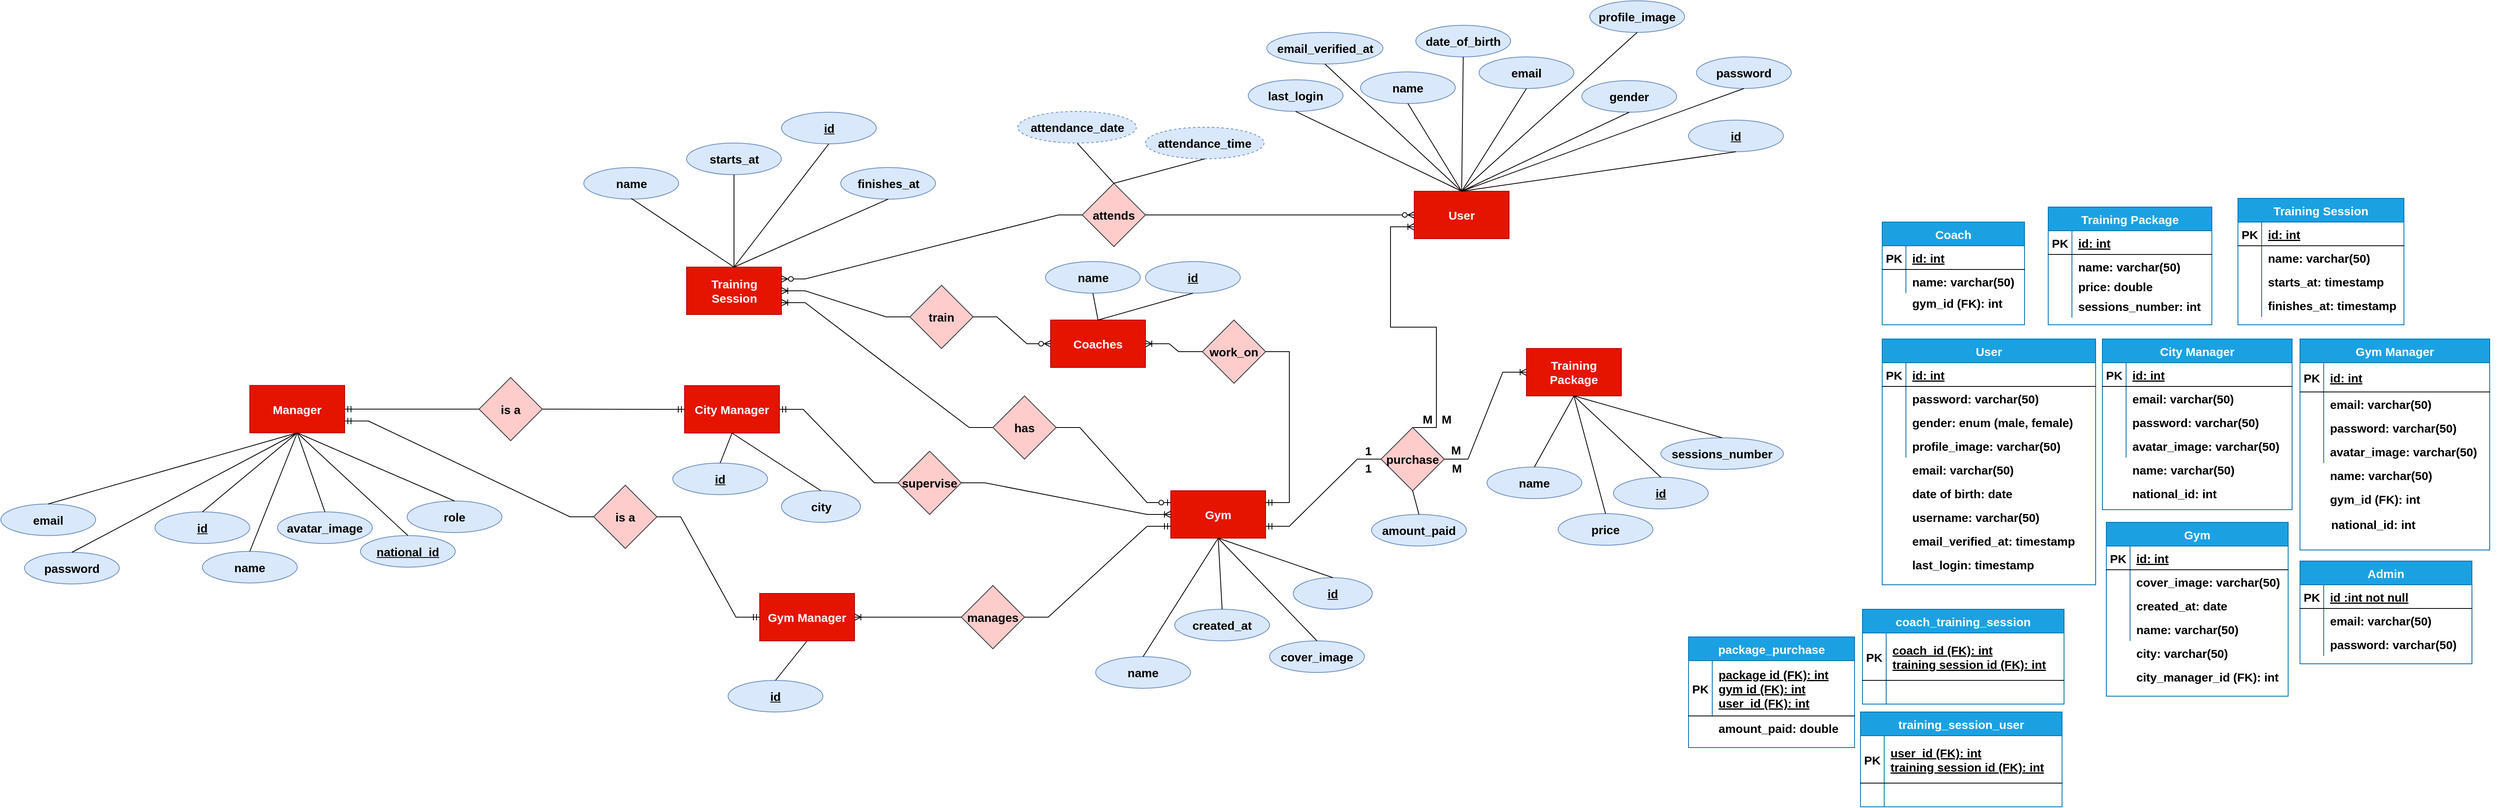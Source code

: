 <mxfile version="16.5.1" type="device"><diagram id="uYh6AxAvCDXe7mNg6fKT" name="Page-1"><mxGraphModel dx="4353" dy="2987" grid="1" gridSize="10" guides="1" tooltips="1" connect="1" arrows="1" fold="1" page="1" pageScale="1" pageWidth="850" pageHeight="1100" math="0" shadow="0"><root><mxCell id="0"/><mxCell id="1" parent="0"/><mxCell id="dRSXLizKlkRrn7T-8x20-8" value="Gym" style="rounded=0;whiteSpace=wrap;html=1;fillColor=#e51400;strokeColor=#B20000;fontStyle=1;fontSize=15;fontFamily=Helvetica;fontColor=#ffffff;" parent="1" vertex="1"><mxGeometry x="410" y="100" width="120" height="60" as="geometry"/></mxCell><mxCell id="dRSXLizKlkRrn7T-8x20-9" value="Training Package" style="rounded=0;whiteSpace=wrap;html=1;fillColor=#e51400;strokeColor=#B20000;fontStyle=1;fontSize=15;fontFamily=Helvetica;fontColor=#ffffff;" parent="1" vertex="1"><mxGeometry x="860" y="-80" width="120" height="60" as="geometry"/></mxCell><mxCell id="dRSXLizKlkRrn7T-8x20-10" value="Coaches" style="rounded=0;whiteSpace=wrap;html=1;fillColor=#e51400;strokeColor=#B20000;fontStyle=1;fontSize=15;fontFamily=Helvetica;fontColor=#ffffff;" parent="1" vertex="1"><mxGeometry x="258" y="-116" width="120" height="60" as="geometry"/></mxCell><mxCell id="dRSXLizKlkRrn7T-8x20-29" value="City Manager" style="rounded=0;whiteSpace=wrap;html=1;fillColor=#e51400;strokeColor=#B20000;fontStyle=1;fontSize=15;fontFamily=Helvetica;fontColor=#ffffff;" parent="1" vertex="1"><mxGeometry x="-205" y="-33" width="120" height="60" as="geometry"/></mxCell><mxCell id="dRSXLizKlkRrn7T-8x20-41" value="name" style="ellipse;whiteSpace=wrap;html=1;fontStyle=1;fontSize=15;fillColor=#dae8fc;strokeColor=#6c8ebf;fontFamily=Helvetica;" parent="1" vertex="1"><mxGeometry x="810" y="70" width="120" height="40" as="geometry"/></mxCell><mxCell id="dRSXLizKlkRrn7T-8x20-42" value="&lt;span style=&quot;text-align: left ; font-size: 15px&quot;&gt;sessions_number&lt;/span&gt;" style="ellipse;whiteSpace=wrap;html=1;fontStyle=1;fontSize=15;fillColor=#dae8fc;strokeColor=#6c8ebf;fontFamily=Helvetica;" parent="1" vertex="1"><mxGeometry x="1030" y="33" width="155" height="40" as="geometry"/></mxCell><mxCell id="dRSXLizKlkRrn7T-8x20-43" value="&lt;span style=&quot;text-align: left ; font-size: 15px&quot;&gt;price&lt;/span&gt;" style="ellipse;whiteSpace=wrap;html=1;fontStyle=1;fontSize=15;fillColor=#dae8fc;strokeColor=#6c8ebf;fontFamily=Helvetica;" parent="1" vertex="1"><mxGeometry x="900" y="129" width="120" height="40" as="geometry"/></mxCell><mxCell id="dRSXLizKlkRrn7T-8x20-44" value="" style="endArrow=none;html=1;rounded=0;entryX=0.5;entryY=0;entryDx=0;entryDy=0;exitX=0.5;exitY=1;exitDx=0;exitDy=0;fontStyle=1;fontSize=15;fontFamily=Helvetica;" parent="1" source="dRSXLizKlkRrn7T-8x20-9" target="dRSXLizKlkRrn7T-8x20-41" edge="1"><mxGeometry width="50" height="50" relative="1" as="geometry"><mxPoint x="570" y="70" as="sourcePoint"/><mxPoint x="620" y="20" as="targetPoint"/></mxGeometry></mxCell><mxCell id="dRSXLizKlkRrn7T-8x20-46" value="" style="endArrow=none;html=1;rounded=0;entryX=0.5;entryY=0;entryDx=0;entryDy=0;exitX=0.5;exitY=1;exitDx=0;exitDy=0;fontStyle=1;fontSize=15;fontFamily=Helvetica;" parent="1" source="dRSXLizKlkRrn7T-8x20-9" target="dRSXLizKlkRrn7T-8x20-42" edge="1"><mxGeometry width="50" height="50" relative="1" as="geometry"><mxPoint x="940" y="-120" as="sourcePoint"/><mxPoint x="620" y="20" as="targetPoint"/></mxGeometry></mxCell><mxCell id="dRSXLizKlkRrn7T-8x20-48" value="name" style="ellipse;whiteSpace=wrap;html=1;fontStyle=1;fontSize=15;fillColor=#dae8fc;strokeColor=#6c8ebf;fontFamily=Helvetica;" parent="1" vertex="1"><mxGeometry x="315" y="310" width="120" height="40" as="geometry"/></mxCell><mxCell id="dRSXLizKlkRrn7T-8x20-49" value="&lt;span style=&quot;text-align: left ; font-size: 15px&quot;&gt;cover_image&lt;/span&gt;" style="ellipse;whiteSpace=wrap;html=1;fontStyle=1;fontSize=15;fillColor=#dae8fc;strokeColor=#6c8ebf;fontFamily=Helvetica;" parent="1" vertex="1"><mxGeometry x="535" y="290" width="120" height="40" as="geometry"/></mxCell><mxCell id="dRSXLizKlkRrn7T-8x20-50" value="&lt;span style=&quot;text-align: left ; font-size: 15px&quot;&gt;created_at&lt;/span&gt;" style="ellipse;whiteSpace=wrap;html=1;fontStyle=1;fontSize=15;fillColor=#dae8fc;strokeColor=#6c8ebf;fontFamily=Helvetica;" parent="1" vertex="1"><mxGeometry x="415" y="250" width="120" height="40" as="geometry"/></mxCell><mxCell id="dRSXLizKlkRrn7T-8x20-51" value="" style="endArrow=none;html=1;rounded=0;entryX=0.5;entryY=1;entryDx=0;entryDy=0;exitX=0.5;exitY=0;exitDx=0;exitDy=0;fontStyle=1;fontSize=15;fontFamily=Helvetica;" parent="1" source="dRSXLizKlkRrn7T-8x20-48" target="dRSXLizKlkRrn7T-8x20-8" edge="1"><mxGeometry width="50" height="50" relative="1" as="geometry"><mxPoint x="450" y="300" as="sourcePoint"/><mxPoint x="500" y="250" as="targetPoint"/></mxGeometry></mxCell><mxCell id="dRSXLizKlkRrn7T-8x20-52" value="" style="endArrow=none;html=1;rounded=0;entryX=0.5;entryY=1;entryDx=0;entryDy=0;exitX=0.5;exitY=0;exitDx=0;exitDy=0;fontStyle=1;fontSize=15;fontFamily=Helvetica;" parent="1" source="dRSXLizKlkRrn7T-8x20-50" target="dRSXLizKlkRrn7T-8x20-8" edge="1"><mxGeometry width="50" height="50" relative="1" as="geometry"><mxPoint x="450" y="300" as="sourcePoint"/><mxPoint x="500" y="250" as="targetPoint"/></mxGeometry></mxCell><mxCell id="dRSXLizKlkRrn7T-8x20-53" value="" style="endArrow=none;html=1;rounded=0;entryX=0.5;entryY=1;entryDx=0;entryDy=0;exitX=0.5;exitY=0;exitDx=0;exitDy=0;fontStyle=1;fontSize=15;fontFamily=Helvetica;" parent="1" source="dRSXLizKlkRrn7T-8x20-49" target="dRSXLizKlkRrn7T-8x20-8" edge="1"><mxGeometry width="50" height="50" relative="1" as="geometry"><mxPoint x="450" y="300" as="sourcePoint"/><mxPoint x="500" y="250" as="targetPoint"/></mxGeometry></mxCell><mxCell id="dRSXLizKlkRrn7T-8x20-57" value="name" style="ellipse;whiteSpace=wrap;html=1;fontStyle=1;fontSize=15;fillColor=#dae8fc;strokeColor=#6c8ebf;fontFamily=Helvetica;" parent="1" vertex="1"><mxGeometry x="251.5" y="-190" width="120" height="40" as="geometry"/></mxCell><mxCell id="dRSXLizKlkRrn7T-8x20-58" value="&lt;span style=&quot;text-align: left ; font-size: 15px&quot;&gt;&lt;u style=&quot;font-size: 15px;&quot;&gt;id&lt;/u&gt;&lt;/span&gt;" style="ellipse;whiteSpace=wrap;html=1;fontStyle=1;fontSize=15;fillColor=#dae8fc;strokeColor=#6c8ebf;fontFamily=Helvetica;" parent="1" vertex="1"><mxGeometry x="378" y="-190" width="120" height="40" as="geometry"/></mxCell><mxCell id="dRSXLizKlkRrn7T-8x20-62" value="id" style="ellipse;whiteSpace=wrap;html=1;align=center;fontStyle=5;fontSize=15;fillColor=#dae8fc;strokeColor=#6c8ebf;fontFamily=Helvetica;" parent="1" vertex="1"><mxGeometry x="565" y="210" width="100" height="40" as="geometry"/></mxCell><mxCell id="dRSXLizKlkRrn7T-8x20-63" value="" style="endArrow=none;html=1;rounded=0;entryX=0.5;entryY=1;entryDx=0;entryDy=0;exitX=0.5;exitY=0;exitDx=0;exitDy=0;fontStyle=1;fontSize=15;fontFamily=Helvetica;" parent="1" source="dRSXLizKlkRrn7T-8x20-62" target="dRSXLizKlkRrn7T-8x20-8" edge="1"><mxGeometry width="50" height="50" relative="1" as="geometry"><mxPoint x="610" y="300" as="sourcePoint"/><mxPoint x="520" y="170" as="targetPoint"/></mxGeometry></mxCell><mxCell id="dRSXLizKlkRrn7T-8x20-65" value="" style="endArrow=none;html=1;rounded=0;entryX=0.5;entryY=1;entryDx=0;entryDy=0;exitX=0.5;exitY=0;exitDx=0;exitDy=0;fontStyle=1;fontSize=15;fontFamily=Helvetica;" parent="1" source="dRSXLizKlkRrn7T-8x20-10" target="dRSXLizKlkRrn7T-8x20-58" edge="1"><mxGeometry width="50" height="50" relative="1" as="geometry"><mxPoint x="521.5" y="-80" as="sourcePoint"/><mxPoint x="751.5" y="-40" as="targetPoint"/></mxGeometry></mxCell><mxCell id="dRSXLizKlkRrn7T-8x20-66" value="" style="endArrow=none;html=1;rounded=0;entryX=0.5;entryY=1;entryDx=0;entryDy=0;exitX=0.5;exitY=0;exitDx=0;exitDy=0;fontStyle=1;fontSize=15;fontFamily=Helvetica;" parent="1" source="dRSXLizKlkRrn7T-8x20-10" target="dRSXLizKlkRrn7T-8x20-57" edge="1"><mxGeometry width="50" height="50" relative="1" as="geometry"><mxPoint x="641.5" y="50" as="sourcePoint"/><mxPoint x="691.5" as="targetPoint"/></mxGeometry></mxCell><mxCell id="dRSXLizKlkRrn7T-8x20-70" value="Training Session" style="rounded=0;whiteSpace=wrap;html=1;fillColor=#e51400;strokeColor=#B20000;fontStyle=1;fontSize=15;fontFamily=Helvetica;fontColor=#ffffff;" parent="1" vertex="1"><mxGeometry x="-202.5" y="-183" width="120" height="60" as="geometry"/></mxCell><mxCell id="dRSXLizKlkRrn7T-8x20-71" value="name" style="ellipse;whiteSpace=wrap;html=1;fontStyle=1;fontSize=15;fillColor=#dae8fc;strokeColor=#6c8ebf;fontFamily=Helvetica;" parent="1" vertex="1"><mxGeometry x="-332.5" y="-309" width="120" height="40" as="geometry"/></mxCell><mxCell id="dRSXLizKlkRrn7T-8x20-72" value="&lt;span style=&quot;text-align: left ; font-size: 15px&quot;&gt;finishes_at&lt;/span&gt;" style="ellipse;whiteSpace=wrap;html=1;fontStyle=1;fontSize=15;fillColor=#dae8fc;strokeColor=#6c8ebf;fontFamily=Helvetica;" parent="1" vertex="1"><mxGeometry x="-7.5" y="-309" width="120" height="40" as="geometry"/></mxCell><mxCell id="dRSXLizKlkRrn7T-8x20-73" value="&lt;span style=&quot;text-align: left ; font-size: 15px&quot;&gt;starts_at&lt;/span&gt;" style="ellipse;whiteSpace=wrap;html=1;fontStyle=1;fontSize=15;fillColor=#dae8fc;strokeColor=#6c8ebf;fontFamily=Helvetica;" parent="1" vertex="1"><mxGeometry x="-202.5" y="-340" width="120" height="40" as="geometry"/></mxCell><mxCell id="dRSXLizKlkRrn7T-8x20-74" value="" style="endArrow=none;html=1;rounded=0;entryX=0.5;entryY=1;entryDx=0;entryDy=0;exitX=0.5;exitY=0;exitDx=0;exitDy=0;fontStyle=1;fontSize=15;fontFamily=Helvetica;" parent="1" source="dRSXLizKlkRrn7T-8x20-70" edge="1"><mxGeometry width="50" height="50" relative="1" as="geometry"><mxPoint x="-492.5" y="-70" as="sourcePoint"/><mxPoint x="-272.5" y="-270" as="targetPoint"/></mxGeometry></mxCell><mxCell id="dRSXLizKlkRrn7T-8x20-75" value="" style="endArrow=none;html=1;rounded=0;entryX=0.5;entryY=1;entryDx=0;entryDy=0;exitX=0.5;exitY=0;exitDx=0;exitDy=0;fontStyle=1;fontSize=15;fontFamily=Helvetica;" parent="1" source="dRSXLizKlkRrn7T-8x20-70" target="dRSXLizKlkRrn7T-8x20-73" edge="1"><mxGeometry width="50" height="50" relative="1" as="geometry"><mxPoint x="-492.5" y="-70" as="sourcePoint"/><mxPoint x="-442.5" y="-120" as="targetPoint"/></mxGeometry></mxCell><mxCell id="dRSXLizKlkRrn7T-8x20-76" value="" style="endArrow=none;html=1;rounded=0;entryX=0.5;entryY=1;entryDx=0;entryDy=0;exitX=0.5;exitY=0;exitDx=0;exitDy=0;fontStyle=1;fontSize=15;fontFamily=Helvetica;" parent="1" source="dRSXLizKlkRrn7T-8x20-70" target="dRSXLizKlkRrn7T-8x20-72" edge="1"><mxGeometry width="50" height="50" relative="1" as="geometry"><mxPoint x="-122.5" y="-260" as="sourcePoint"/><mxPoint x="-12.5" y="-270" as="targetPoint"/></mxGeometry></mxCell><mxCell id="dRSXLizKlkRrn7T-8x20-80" value="&lt;u style=&quot;font-size: 15px;&quot;&gt;id&lt;/u&gt;" style="ellipse;whiteSpace=wrap;html=1;fontStyle=1;fontSize=15;fillColor=#dae8fc;strokeColor=#6c8ebf;fontFamily=Helvetica;" parent="1" vertex="1"><mxGeometry x="-82.5" y="-379" width="120" height="40" as="geometry"/></mxCell><mxCell id="dRSXLizKlkRrn7T-8x20-81" value="" style="endArrow=none;html=1;rounded=0;entryX=0.5;entryY=1;entryDx=0;entryDy=0;fontStyle=1;fontSize=15;fontFamily=Helvetica;exitX=0.5;exitY=0;exitDx=0;exitDy=0;" parent="1" source="dRSXLizKlkRrn7T-8x20-70" target="dRSXLizKlkRrn7T-8x20-80" edge="1"><mxGeometry width="50" height="50" relative="1" as="geometry"><mxPoint x="-142.5" y="-220" as="sourcePoint"/><mxPoint x="287.5" y="-150" as="targetPoint"/></mxGeometry></mxCell><mxCell id="dRSXLizKlkRrn7T-8x20-82" value="User" style="rounded=0;whiteSpace=wrap;html=1;fillColor=#e51400;strokeColor=#B20000;fontStyle=1;fontSize=15;fontFamily=Helvetica;fontColor=#ffffff;" parent="1" vertex="1"><mxGeometry x="718" y="-279" width="120" height="60" as="geometry"/></mxCell><mxCell id="dRSXLizKlkRrn7T-8x20-83" value="name" style="ellipse;whiteSpace=wrap;html=1;fontStyle=1;fontSize=15;fillColor=#dae8fc;strokeColor=#6c8ebf;fontFamily=Helvetica;" parent="1" vertex="1"><mxGeometry x="650" y="-430" width="120" height="40" as="geometry"/></mxCell><mxCell id="dRSXLizKlkRrn7T-8x20-84" value="&lt;span style=&quot;text-align: left ; font-size: 15px&quot;&gt;gender&lt;/span&gt;" style="ellipse;whiteSpace=wrap;html=1;fontStyle=1;fontSize=15;fillColor=#dae8fc;strokeColor=#6c8ebf;fontFamily=Helvetica;" parent="1" vertex="1"><mxGeometry x="930" y="-419" width="120" height="40" as="geometry"/></mxCell><mxCell id="dRSXLizKlkRrn7T-8x20-85" value="&lt;span style=&quot;text-align: left ; font-size: 15px&quot;&gt;email&lt;/span&gt;" style="ellipse;whiteSpace=wrap;html=1;fontStyle=1;fontSize=15;fillColor=#dae8fc;strokeColor=#6c8ebf;fontFamily=Helvetica;" parent="1" vertex="1"><mxGeometry x="800" y="-449" width="120" height="40" as="geometry"/></mxCell><mxCell id="dRSXLizKlkRrn7T-8x20-86" value="" style="endArrow=none;html=1;rounded=0;entryX=0.5;entryY=1;entryDx=0;entryDy=0;exitX=0.5;exitY=0;exitDx=0;exitDy=0;fontStyle=1;fontSize=15;fontFamily=Helvetica;" parent="1" source="dRSXLizKlkRrn7T-8x20-82" target="dRSXLizKlkRrn7T-8x20-83" edge="1"><mxGeometry width="50" height="50" relative="1" as="geometry"><mxPoint x="471.5" y="-240" as="sourcePoint"/><mxPoint x="521.5" y="-290" as="targetPoint"/></mxGeometry></mxCell><mxCell id="dRSXLizKlkRrn7T-8x20-87" value="" style="endArrow=none;html=1;rounded=0;entryX=0.5;entryY=1;entryDx=0;entryDy=0;exitX=0.5;exitY=0;exitDx=0;exitDy=0;fontStyle=1;fontSize=15;fontFamily=Helvetica;" parent="1" source="dRSXLizKlkRrn7T-8x20-82" target="dRSXLizKlkRrn7T-8x20-85" edge="1"><mxGeometry width="50" height="50" relative="1" as="geometry"><mxPoint x="471.5" y="-240" as="sourcePoint"/><mxPoint x="521.5" y="-290" as="targetPoint"/></mxGeometry></mxCell><mxCell id="dRSXLizKlkRrn7T-8x20-88" value="" style="endArrow=none;html=1;rounded=0;entryX=0.5;entryY=1;entryDx=0;entryDy=0;exitX=0.5;exitY=0;exitDx=0;exitDy=0;fontStyle=1;fontSize=15;fontFamily=Helvetica;" parent="1" source="dRSXLizKlkRrn7T-8x20-82" target="dRSXLizKlkRrn7T-8x20-84" edge="1"><mxGeometry width="50" height="50" relative="1" as="geometry"><mxPoint x="841.5" y="-430" as="sourcePoint"/><mxPoint x="521.5" y="-290" as="targetPoint"/></mxGeometry></mxCell><mxCell id="dRSXLizKlkRrn7T-8x20-89" value="password" style="ellipse;whiteSpace=wrap;html=1;fontStyle=1;fontSize=15;fillColor=#dae8fc;strokeColor=#6c8ebf;fontFamily=Helvetica;" parent="1" vertex="1"><mxGeometry x="1075" y="-449" width="120" height="40" as="geometry"/></mxCell><mxCell id="dRSXLizKlkRrn7T-8x20-90" value="" style="endArrow=none;html=1;rounded=0;entryX=0.5;entryY=1;entryDx=0;entryDy=0;exitX=0.5;exitY=0;exitDx=0;exitDy=0;fontStyle=1;fontSize=15;fontFamily=Helvetica;" parent="1" source="dRSXLizKlkRrn7T-8x20-82" target="dRSXLizKlkRrn7T-8x20-89" edge="1"><mxGeometry width="50" height="50" relative="1" as="geometry"><mxPoint x="821.5" y="-390" as="sourcePoint"/><mxPoint x="1251.5" y="-320" as="targetPoint"/></mxGeometry></mxCell><mxCell id="dRSXLizKlkRrn7T-8x20-91" value="&lt;span style=&quot;text-align: left ; font-size: 15px&quot;&gt;profile_image&lt;/span&gt;" style="ellipse;whiteSpace=wrap;html=1;fontStyle=1;fontSize=15;fillColor=#dae8fc;strokeColor=#6c8ebf;fontFamily=Helvetica;" parent="1" vertex="1"><mxGeometry x="940" y="-520" width="120" height="40" as="geometry"/></mxCell><mxCell id="dRSXLizKlkRrn7T-8x20-92" value="&lt;span style=&quot;text-align: left ; font-size: 15px&quot;&gt;date_of_birth&lt;/span&gt;" style="ellipse;whiteSpace=wrap;html=1;fontStyle=1;fontSize=15;fillColor=#dae8fc;strokeColor=#6c8ebf;fontFamily=Helvetica;" parent="1" vertex="1"><mxGeometry x="720" y="-489" width="120" height="40" as="geometry"/></mxCell><mxCell id="dRSXLizKlkRrn7T-8x20-94" value="" style="endArrow=none;html=1;rounded=0;entryX=0.5;entryY=1;entryDx=0;entryDy=0;exitX=0.5;exitY=0;exitDx=0;exitDy=0;fontStyle=1;fontSize=15;fontFamily=Helvetica;" parent="1" source="dRSXLizKlkRrn7T-8x20-82" target="dRSXLizKlkRrn7T-8x20-91" edge="1"><mxGeometry width="50" height="50" relative="1" as="geometry"><mxPoint x="821.5" y="-390" as="sourcePoint"/><mxPoint x="941.5" y="-550" as="targetPoint"/></mxGeometry></mxCell><mxCell id="dRSXLizKlkRrn7T-8x20-95" value="" style="endArrow=none;html=1;rounded=0;entryX=0.5;entryY=1;entryDx=0;entryDy=0;exitX=0.5;exitY=0;exitDx=0;exitDy=0;fontStyle=1;fontSize=15;fontFamily=Helvetica;" parent="1" source="dRSXLizKlkRrn7T-8x20-82" target="dRSXLizKlkRrn7T-8x20-92" edge="1"><mxGeometry width="50" height="50" relative="1" as="geometry"><mxPoint x="721.5" y="-530" as="sourcePoint"/><mxPoint x="771.5" y="-580" as="targetPoint"/></mxGeometry></mxCell><mxCell id="dRSXLizKlkRrn7T-8x20-107" value="" style="edgeStyle=entityRelationEdgeStyle;fontSize=15;html=1;endArrow=ERoneToMany;startArrow=none;rounded=0;fontStyle=1;fontFamily=Helvetica;entryX=1;entryY=0.5;entryDx=0;entryDy=0;exitX=0;exitY=0.5;exitDx=0;exitDy=0;" parent="1" source="dRSXLizKlkRrn7T-8x20-99" target="dRSXLizKlkRrn7T-8x20-10" edge="1"><mxGeometry width="100" height="100" relative="1" as="geometry"><mxPoint x="464.5" y="-64.0" as="sourcePoint"/><mxPoint x="341.5" y="-30" as="targetPoint"/></mxGeometry></mxCell><mxCell id="dRSXLizKlkRrn7T-8x20-99" value="work_on" style="rhombus;whiteSpace=wrap;html=1;fillColor=#ffcccc;strokeColor=#36393d;fontStyle=1;fontSize=15;fontFamily=Helvetica;" parent="1" vertex="1"><mxGeometry x="450" y="-116" width="80" height="80" as="geometry"/></mxCell><mxCell id="dRSXLizKlkRrn7T-8x20-108" value="" style="edgeStyle=entityRelationEdgeStyle;fontSize=15;html=1;endArrow=none;startArrow=ERmandOne;rounded=0;exitX=1;exitY=0.25;exitDx=0;exitDy=0;fontStyle=1;fontFamily=Helvetica;entryX=1;entryY=0.5;entryDx=0;entryDy=0;" parent="1" source="dRSXLizKlkRrn7T-8x20-8" target="dRSXLizKlkRrn7T-8x20-99" edge="1"><mxGeometry width="100" height="100" relative="1" as="geometry"><mxPoint x="580" y="130" as="sourcePoint"/><mxPoint x="330" y="-20" as="targetPoint"/></mxGeometry></mxCell><mxCell id="dRSXLizKlkRrn7T-8x20-109" value="" style="edgeStyle=entityRelationEdgeStyle;fontSize=15;html=1;endArrow=ERzeroToMany;endFill=1;startArrow=none;rounded=0;entryX=0;entryY=0.5;entryDx=0;entryDy=0;exitX=1;exitY=0.5;exitDx=0;exitDy=0;fontStyle=1;fontFamily=Helvetica;" parent="1" source="dRSXLizKlkRrn7T-8x20-96" target="dRSXLizKlkRrn7T-8x20-82" edge="1"><mxGeometry width="100" height="100" relative="1" as="geometry"><mxPoint x="435" y="-120" as="sourcePoint"/><mxPoint x="535" y="-220" as="targetPoint"/></mxGeometry></mxCell><mxCell id="dRSXLizKlkRrn7T-8x20-96" value="attends" style="rhombus;whiteSpace=wrap;html=1;fillColor=#ffcccc;strokeColor=#36393d;fontStyle=1;fontSize=15;fontFamily=Helvetica;" parent="1" vertex="1"><mxGeometry x="298" y="-289" width="80" height="80" as="geometry"/></mxCell><mxCell id="dRSXLizKlkRrn7T-8x20-110" value="" style="edgeStyle=entityRelationEdgeStyle;fontSize=15;html=1;endArrow=none;endFill=1;startArrow=ERzeroToMany;rounded=0;entryX=0;entryY=0.5;entryDx=0;entryDy=0;exitX=1;exitY=0.25;exitDx=0;exitDy=0;fontStyle=1;fontFamily=Helvetica;" parent="1" source="dRSXLizKlkRrn7T-8x20-70" target="dRSXLizKlkRrn7T-8x20-96" edge="1"><mxGeometry width="100" height="100" relative="1" as="geometry"><mxPoint x="395.0" y="-210" as="sourcePoint"/><mxPoint x="965.0" y="-120" as="targetPoint"/></mxGeometry></mxCell><mxCell id="dRSXLizKlkRrn7T-8x20-112" value="attendance_time" style="ellipse;whiteSpace=wrap;html=1;align=center;dashed=1;fontStyle=1;fontSize=15;fillColor=#dae8fc;strokeColor=#6c8ebf;fontFamily=Helvetica;" parent="1" vertex="1"><mxGeometry x="378" y="-360" width="150" height="40" as="geometry"/></mxCell><mxCell id="dRSXLizKlkRrn7T-8x20-113" value="" style="endArrow=none;html=1;rounded=0;entryX=0.5;entryY=1;entryDx=0;entryDy=0;exitX=0.5;exitY=0;exitDx=0;exitDy=0;fontStyle=1;fontSize=15;fontFamily=Helvetica;" parent="1" source="dRSXLizKlkRrn7T-8x20-96" target="dRSXLizKlkRrn7T-8x20-112" edge="1"><mxGeometry width="50" height="50" relative="1" as="geometry"><mxPoint x="434.5" y="-290" as="sourcePoint"/><mxPoint x="449.5" y="-270" as="targetPoint"/></mxGeometry></mxCell><mxCell id="dRSXLizKlkRrn7T-8x20-115" value="" style="endArrow=none;html=1;rounded=0;entryX=0.5;entryY=1;entryDx=0;entryDy=0;exitX=0.5;exitY=0;exitDx=0;exitDy=0;fontStyle=1;fontSize=15;fontFamily=Helvetica;" parent="1" source="dRSXLizKlkRrn7T-8x20-96" target="waoAvrFx_gCBu79pKOJX-48" edge="1"><mxGeometry width="50" height="50" relative="1" as="geometry"><mxPoint x="434.5" y="-290" as="sourcePoint"/><mxPoint x="391.5" y="-380" as="targetPoint"/></mxGeometry></mxCell><mxCell id="dRSXLizKlkRrn7T-8x20-119" value="" style="edgeStyle=entityRelationEdgeStyle;fontSize=15;html=1;endArrow=ERoneToMany;startArrow=none;rounded=0;exitX=0;exitY=0.5;exitDx=0;exitDy=0;entryX=1;entryY=0.75;entryDx=0;entryDy=0;fontStyle=1;fontFamily=Helvetica;" parent="1" source="dRSXLizKlkRrn7T-8x20-118" target="dRSXLizKlkRrn7T-8x20-70" edge="1"><mxGeometry width="100" height="100" relative="1" as="geometry"><mxPoint x="35" y="-46" as="sourcePoint"/><mxPoint x="35" y="-350" as="targetPoint"/></mxGeometry></mxCell><mxCell id="dRSXLizKlkRrn7T-8x20-118" value="has" style="rhombus;whiteSpace=wrap;html=1;fillColor=#ffcccc;strokeColor=#36393d;fontStyle=1;fontSize=15;fontFamily=Helvetica;" parent="1" vertex="1"><mxGeometry x="185" y="-20" width="80" height="80" as="geometry"/></mxCell><mxCell id="dRSXLizKlkRrn7T-8x20-120" value="" style="edgeStyle=entityRelationEdgeStyle;fontSize=15;html=1;endArrow=none;startArrow=ERzeroToOne;rounded=0;entryX=1;entryY=0.5;entryDx=0;entryDy=0;exitX=0;exitY=0.25;exitDx=0;exitDy=0;fontStyle=1;fontFamily=Helvetica;" parent="1" source="dRSXLizKlkRrn7T-8x20-8" target="dRSXLizKlkRrn7T-8x20-118" edge="1"><mxGeometry width="100" height="100" relative="1" as="geometry"><mxPoint x="520" y="100" as="sourcePoint"/><mxPoint x="270" y="-130" as="targetPoint"/></mxGeometry></mxCell><mxCell id="dRSXLizKlkRrn7T-8x20-121" value="supervise" style="rhombus;whiteSpace=wrap;html=1;fillColor=#ffcccc;strokeColor=#36393d;fontStyle=1;fontSize=15;fontFamily=Helvetica;" parent="1" vertex="1"><mxGeometry x="65" y="50" width="80" height="80" as="geometry"/></mxCell><mxCell id="dRSXLizKlkRrn7T-8x20-130" value="" style="endArrow=none;html=1;rounded=0;fontSize=15;entryX=0.5;entryY=0;entryDx=0;entryDy=0;exitX=0.5;exitY=1;exitDx=0;exitDy=0;fontStyle=1;fontFamily=Helvetica;" parent="1" source="dRSXLizKlkRrn7T-8x20-9" target="dRSXLizKlkRrn7T-8x20-43" edge="1"><mxGeometry width="50" height="50" relative="1" as="geometry"><mxPoint x="870" y="-70" as="sourcePoint"/><mxPoint x="920" y="-120" as="targetPoint"/></mxGeometry></mxCell><mxCell id="dRSXLizKlkRrn7T-8x20-136" value="" style="edgeStyle=entityRelationEdgeStyle;fontSize=15;html=1;endArrow=ERoneToMany;startArrow=none;rounded=0;entryX=0;entryY=0.75;entryDx=0;entryDy=0;exitX=0.5;exitY=0;exitDx=0;exitDy=0;fontStyle=1;fontFamily=Helvetica;" parent="1" source="dRSXLizKlkRrn7T-8x20-131" target="dRSXLizKlkRrn7T-8x20-82" edge="1"><mxGeometry width="100" height="100" relative="1" as="geometry"><mxPoint x="820" y="-40" as="sourcePoint"/><mxPoint x="920" y="-140" as="targetPoint"/></mxGeometry></mxCell><mxCell id="dRSXLizKlkRrn7T-8x20-131" value="purchase" style="rhombus;whiteSpace=wrap;html=1;fontSize=15;fillColor=#ffcccc;strokeColor=#36393d;fontStyle=1;fontFamily=Helvetica;" parent="1" vertex="1"><mxGeometry x="676" y="20" width="80" height="80" as="geometry"/></mxCell><mxCell id="dRSXLizKlkRrn7T-8x20-137" value="" style="edgeStyle=entityRelationEdgeStyle;fontSize=15;html=1;endArrow=none;startArrow=ERoneToMany;rounded=0;entryX=1;entryY=0.5;entryDx=0;entryDy=0;exitX=0;exitY=0.5;exitDx=0;exitDy=0;fontStyle=1;fontFamily=Helvetica;" parent="1" source="dRSXLizKlkRrn7T-8x20-9" target="dRSXLizKlkRrn7T-8x20-131" edge="1"><mxGeometry width="100" height="100" relative="1" as="geometry"><mxPoint x="1080" y="-120" as="sourcePoint"/><mxPoint x="1000" y="-290" as="targetPoint"/></mxGeometry></mxCell><mxCell id="dRSXLizKlkRrn7T-8x20-141" value="" style="edgeStyle=entityRelationEdgeStyle;fontSize=15;html=1;endArrow=none;startArrow=ERmandOne;rounded=0;entryX=0;entryY=0.5;entryDx=0;entryDy=0;exitX=1;exitY=0.75;exitDx=0;exitDy=0;fontStyle=1;fontFamily=Helvetica;" parent="1" source="dRSXLizKlkRrn7T-8x20-8" target="dRSXLizKlkRrn7T-8x20-131" edge="1"><mxGeometry width="100" height="100" relative="1" as="geometry"><mxPoint x="610" y="70" as="sourcePoint"/><mxPoint x="710" y="-30" as="targetPoint"/></mxGeometry></mxCell><mxCell id="dRSXLizKlkRrn7T-8x20-144" value="M" style="text;html=1;strokeColor=none;fillColor=none;align=center;verticalAlign=middle;whiteSpace=wrap;rounded=0;fontSize=15;fontStyle=1;fontFamily=Helvetica;" parent="1" vertex="1"><mxGeometry x="742" y="56" width="60" height="30" as="geometry"/></mxCell><mxCell id="dRSXLizKlkRrn7T-8x20-145" value="M" style="text;html=1;strokeColor=none;fillColor=none;align=center;verticalAlign=middle;whiteSpace=wrap;rounded=0;fontSize=15;fontStyle=1;fontFamily=Helvetica;" parent="1" vertex="1"><mxGeometry x="741" y="33" width="60" height="30" as="geometry"/></mxCell><mxCell id="dRSXLizKlkRrn7T-8x20-146" value="M" style="text;html=1;strokeColor=none;fillColor=none;align=center;verticalAlign=middle;whiteSpace=wrap;rounded=0;fontSize=15;fontStyle=1;fontFamily=Helvetica;" parent="1" vertex="1"><mxGeometry x="729" y="-6" width="60" height="30" as="geometry"/></mxCell><mxCell id="dRSXLizKlkRrn7T-8x20-147" value="M" style="text;html=1;strokeColor=none;fillColor=none;align=center;verticalAlign=middle;whiteSpace=wrap;rounded=0;fontSize=15;fontStyle=1;fontFamily=Helvetica;" parent="1" vertex="1"><mxGeometry x="705" y="-6" width="60" height="30" as="geometry"/></mxCell><mxCell id="dRSXLizKlkRrn7T-8x20-148" value="1" style="text;html=1;strokeColor=none;fillColor=none;align=center;verticalAlign=middle;whiteSpace=wrap;rounded=0;fontSize=15;fontStyle=1;fontFamily=Helvetica;" parent="1" vertex="1"><mxGeometry x="630" y="56" width="60" height="30" as="geometry"/></mxCell><mxCell id="dRSXLizKlkRrn7T-8x20-149" value="1" style="text;html=1;strokeColor=none;fillColor=none;align=center;verticalAlign=middle;whiteSpace=wrap;rounded=0;fontSize=15;fontStyle=1;fontFamily=Helvetica;" parent="1" vertex="1"><mxGeometry x="630" y="34" width="60" height="30" as="geometry"/></mxCell><mxCell id="dRSXLizKlkRrn7T-8x20-150" value="&lt;u style=&quot;font-size: 15px;&quot;&gt;id&lt;/u&gt;" style="ellipse;whiteSpace=wrap;html=1;fontStyle=1;fontSize=15;fillColor=#dae8fc;strokeColor=#6c8ebf;fontFamily=Helvetica;" parent="1" vertex="1"><mxGeometry x="1065" y="-369" width="120" height="40" as="geometry"/></mxCell><mxCell id="dRSXLizKlkRrn7T-8x20-151" value="" style="endArrow=none;html=1;rounded=0;fontSize=15;exitX=0.5;exitY=0;exitDx=0;exitDy=0;entryX=0.5;entryY=1;entryDx=0;entryDy=0;fontStyle=1;fontFamily=Helvetica;" parent="1" source="dRSXLizKlkRrn7T-8x20-82" target="dRSXLizKlkRrn7T-8x20-150" edge="1"><mxGeometry width="50" height="50" relative="1" as="geometry"><mxPoint x="861.5" y="-320" as="sourcePoint"/><mxPoint x="911.5" y="-370" as="targetPoint"/></mxGeometry></mxCell><mxCell id="dRSXLizKlkRrn7T-8x20-152" value="&lt;u style=&quot;font-size: 15px&quot;&gt;id&lt;/u&gt;" style="ellipse;whiteSpace=wrap;html=1;fontStyle=1;fontSize=15;fillColor=#dae8fc;strokeColor=#6c8ebf;fontFamily=Helvetica;" parent="1" vertex="1"><mxGeometry x="970" y="83" width="120" height="40" as="geometry"/></mxCell><mxCell id="dRSXLizKlkRrn7T-8x20-153" value="" style="endArrow=none;html=1;rounded=0;fontSize=15;entryX=0.5;entryY=0;entryDx=0;entryDy=0;exitX=0.5;exitY=1;exitDx=0;exitDy=0;fontStyle=1;fontFamily=Helvetica;" parent="1" source="dRSXLizKlkRrn7T-8x20-9" target="dRSXLizKlkRrn7T-8x20-152" edge="1"><mxGeometry width="50" height="50" relative="1" as="geometry"><mxPoint x="950" y="-160" as="sourcePoint"/><mxPoint x="1000" y="-210" as="targetPoint"/></mxGeometry></mxCell><mxCell id="CU92OKBtMkXUauPQau7Q-1" value="Admin" style="shape=table;startSize=30;container=1;collapsible=1;childLayout=tableLayout;fixedRows=1;rowLines=0;fontStyle=1;align=center;resizeLast=1;fillColor=#1ba1e2;strokeColor=#006EAF;fontColor=#ffffff;fontSize=15;fontFamily=Helvetica;" parent="1" vertex="1"><mxGeometry x="1838.5" y="189" width="217.5" height="130" as="geometry"/></mxCell><mxCell id="CU92OKBtMkXUauPQau7Q-2" value="" style="shape=tableRow;horizontal=0;startSize=0;swimlaneHead=0;swimlaneBody=0;fillColor=none;collapsible=0;dropTarget=0;points=[[0,0.5],[1,0.5]];portConstraint=eastwest;top=0;left=0;right=0;bottom=1;fontSize=15;fontStyle=1;fontFamily=Helvetica;" parent="CU92OKBtMkXUauPQau7Q-1" vertex="1"><mxGeometry y="30" width="217.5" height="30" as="geometry"/></mxCell><mxCell id="CU92OKBtMkXUauPQau7Q-3" value="PK" style="shape=partialRectangle;connectable=0;fillColor=none;top=0;left=0;bottom=0;right=0;fontStyle=1;overflow=hidden;fontSize=15;fontFamily=Helvetica;" parent="CU92OKBtMkXUauPQau7Q-2" vertex="1"><mxGeometry width="30" height="30" as="geometry"><mxRectangle width="30" height="30" as="alternateBounds"/></mxGeometry></mxCell><mxCell id="CU92OKBtMkXUauPQau7Q-4" value="id :int not null" style="shape=partialRectangle;connectable=0;fillColor=none;top=0;left=0;bottom=0;right=0;align=left;spacingLeft=6;fontStyle=5;overflow=hidden;fontSize=15;fontFamily=Helvetica;" parent="CU92OKBtMkXUauPQau7Q-2" vertex="1"><mxGeometry x="30" width="187.5" height="30" as="geometry"><mxRectangle width="187.5" height="30" as="alternateBounds"/></mxGeometry></mxCell><mxCell id="CU92OKBtMkXUauPQau7Q-5" value="" style="shape=tableRow;horizontal=0;startSize=0;swimlaneHead=0;swimlaneBody=0;fillColor=none;collapsible=0;dropTarget=0;points=[[0,0.5],[1,0.5]];portConstraint=eastwest;top=0;left=0;right=0;bottom=0;fontSize=15;fontStyle=1;fontFamily=Helvetica;" parent="CU92OKBtMkXUauPQau7Q-1" vertex="1"><mxGeometry y="60" width="217.5" height="30" as="geometry"/></mxCell><mxCell id="CU92OKBtMkXUauPQau7Q-6" value="" style="shape=partialRectangle;connectable=0;fillColor=none;top=0;left=0;bottom=0;right=0;editable=1;overflow=hidden;fontSize=15;fontStyle=1;fontFamily=Helvetica;" parent="CU92OKBtMkXUauPQau7Q-5" vertex="1"><mxGeometry width="30" height="30" as="geometry"><mxRectangle width="30" height="30" as="alternateBounds"/></mxGeometry></mxCell><mxCell id="CU92OKBtMkXUauPQau7Q-7" value="email: varchar(50)" style="shape=partialRectangle;connectable=0;fillColor=none;top=0;left=0;bottom=0;right=0;align=left;spacingLeft=6;overflow=hidden;fontSize=15;fontStyle=1;fontFamily=Helvetica;" parent="CU92OKBtMkXUauPQau7Q-5" vertex="1"><mxGeometry x="30" width="187.5" height="30" as="geometry"><mxRectangle width="187.5" height="30" as="alternateBounds"/></mxGeometry></mxCell><mxCell id="CU92OKBtMkXUauPQau7Q-8" value="" style="shape=tableRow;horizontal=0;startSize=0;swimlaneHead=0;swimlaneBody=0;fillColor=none;collapsible=0;dropTarget=0;points=[[0,0.5],[1,0.5]];portConstraint=eastwest;top=0;left=0;right=0;bottom=0;fontSize=15;fontStyle=1;fontFamily=Helvetica;" parent="CU92OKBtMkXUauPQau7Q-1" vertex="1"><mxGeometry y="90" width="217.5" height="30" as="geometry"/></mxCell><mxCell id="CU92OKBtMkXUauPQau7Q-9" value="" style="shape=partialRectangle;connectable=0;fillColor=none;top=0;left=0;bottom=0;right=0;editable=1;overflow=hidden;fontSize=15;fontStyle=1;fontFamily=Helvetica;" parent="CU92OKBtMkXUauPQau7Q-8" vertex="1"><mxGeometry width="30" height="30" as="geometry"><mxRectangle width="30" height="30" as="alternateBounds"/></mxGeometry></mxCell><mxCell id="CU92OKBtMkXUauPQau7Q-10" value="password: varchar(50)" style="shape=partialRectangle;connectable=0;fillColor=none;top=0;left=0;bottom=0;right=0;align=left;spacingLeft=6;overflow=hidden;fontSize=15;fontStyle=1;fontFamily=Helvetica;" parent="CU92OKBtMkXUauPQau7Q-8" vertex="1"><mxGeometry x="30" width="187.5" height="30" as="geometry"><mxRectangle width="187.5" height="30" as="alternateBounds"/></mxGeometry></mxCell><mxCell id="CU92OKBtMkXUauPQau7Q-31" value="Gym Manager" style="shape=table;startSize=30;container=1;collapsible=1;childLayout=tableLayout;fixedRows=1;rowLines=0;fontStyle=1;align=center;resizeLast=1;fillColor=#1ba1e2;fontColor=#ffffff;strokeColor=#006EAF;fontSize=15;fontFamily=Helvetica;" parent="1" vertex="1"><mxGeometry x="1838.5" y="-92" width="240" height="267" as="geometry"/></mxCell><mxCell id="CU92OKBtMkXUauPQau7Q-32" value="" style="shape=tableRow;horizontal=0;startSize=0;swimlaneHead=0;swimlaneBody=0;fillColor=none;collapsible=0;dropTarget=0;points=[[0,0.5],[1,0.5]];portConstraint=eastwest;top=0;left=0;right=0;bottom=1;fontSize=15;fontStyle=1;fontFamily=Helvetica;" parent="CU92OKBtMkXUauPQau7Q-31" vertex="1"><mxGeometry y="30" width="240" height="37" as="geometry"/></mxCell><mxCell id="CU92OKBtMkXUauPQau7Q-33" value="PK" style="shape=partialRectangle;connectable=0;fillColor=none;top=0;left=0;bottom=0;right=0;fontStyle=1;overflow=hidden;fontSize=15;fontFamily=Helvetica;" parent="CU92OKBtMkXUauPQau7Q-32" vertex="1"><mxGeometry width="30" height="37" as="geometry"><mxRectangle width="30" height="37" as="alternateBounds"/></mxGeometry></mxCell><mxCell id="CU92OKBtMkXUauPQau7Q-34" value="id: int" style="shape=partialRectangle;connectable=0;fillColor=none;top=0;left=0;bottom=0;right=0;align=left;spacingLeft=6;fontStyle=5;overflow=hidden;fontSize=15;fontFamily=Helvetica;" parent="CU92OKBtMkXUauPQau7Q-32" vertex="1"><mxGeometry x="30" width="210" height="37" as="geometry"><mxRectangle width="210" height="37" as="alternateBounds"/></mxGeometry></mxCell><mxCell id="CU92OKBtMkXUauPQau7Q-35" value="" style="shape=tableRow;horizontal=0;startSize=0;swimlaneHead=0;swimlaneBody=0;fillColor=none;collapsible=0;dropTarget=0;points=[[0,0.5],[1,0.5]];portConstraint=eastwest;top=0;left=0;right=0;bottom=0;fontSize=15;fontStyle=1;fontFamily=Helvetica;" parent="CU92OKBtMkXUauPQau7Q-31" vertex="1"><mxGeometry y="67" width="240" height="30" as="geometry"/></mxCell><mxCell id="CU92OKBtMkXUauPQau7Q-36" value="" style="shape=partialRectangle;connectable=0;fillColor=none;top=0;left=0;bottom=0;right=0;editable=1;overflow=hidden;fontSize=15;fontStyle=1;fontFamily=Helvetica;" parent="CU92OKBtMkXUauPQau7Q-35" vertex="1"><mxGeometry width="30" height="30" as="geometry"><mxRectangle width="30" height="30" as="alternateBounds"/></mxGeometry></mxCell><mxCell id="CU92OKBtMkXUauPQau7Q-37" value="email: varchar(50)" style="shape=partialRectangle;connectable=0;fillColor=none;top=0;left=0;bottom=0;right=0;align=left;spacingLeft=6;overflow=hidden;fontSize=15;fontStyle=1;fontFamily=Helvetica;" parent="CU92OKBtMkXUauPQau7Q-35" vertex="1"><mxGeometry x="30" width="210" height="30" as="geometry"><mxRectangle width="210" height="30" as="alternateBounds"/></mxGeometry></mxCell><mxCell id="CU92OKBtMkXUauPQau7Q-38" value="" style="shape=tableRow;horizontal=0;startSize=0;swimlaneHead=0;swimlaneBody=0;fillColor=none;collapsible=0;dropTarget=0;points=[[0,0.5],[1,0.5]];portConstraint=eastwest;top=0;left=0;right=0;bottom=0;fontSize=15;fontStyle=1;fontFamily=Helvetica;" parent="CU92OKBtMkXUauPQau7Q-31" vertex="1"><mxGeometry y="97" width="240" height="30" as="geometry"/></mxCell><mxCell id="CU92OKBtMkXUauPQau7Q-39" value="" style="shape=partialRectangle;connectable=0;fillColor=none;top=0;left=0;bottom=0;right=0;editable=1;overflow=hidden;fontSize=15;fontStyle=1;fontFamily=Helvetica;" parent="CU92OKBtMkXUauPQau7Q-38" vertex="1"><mxGeometry width="30" height="30" as="geometry"><mxRectangle width="30" height="30" as="alternateBounds"/></mxGeometry></mxCell><mxCell id="CU92OKBtMkXUauPQau7Q-40" value="password: varchar(50)" style="shape=partialRectangle;connectable=0;fillColor=none;top=0;left=0;bottom=0;right=0;align=left;spacingLeft=6;overflow=hidden;fontSize=15;fontStyle=1;fontFamily=Helvetica;" parent="CU92OKBtMkXUauPQau7Q-38" vertex="1"><mxGeometry x="30" width="210" height="30" as="geometry"><mxRectangle width="210" height="30" as="alternateBounds"/></mxGeometry></mxCell><mxCell id="CU92OKBtMkXUauPQau7Q-41" value="" style="shape=tableRow;horizontal=0;startSize=0;swimlaneHead=0;swimlaneBody=0;fillColor=none;collapsible=0;dropTarget=0;points=[[0,0.5],[1,0.5]];portConstraint=eastwest;top=0;left=0;right=0;bottom=0;fontSize=15;fontStyle=1;fontFamily=Helvetica;" parent="CU92OKBtMkXUauPQau7Q-31" vertex="1"><mxGeometry y="127" width="240" height="30" as="geometry"/></mxCell><mxCell id="CU92OKBtMkXUauPQau7Q-42" value="" style="shape=partialRectangle;connectable=0;fillColor=none;top=0;left=0;bottom=0;right=0;editable=1;overflow=hidden;fontSize=15;fontStyle=1;fontFamily=Helvetica;" parent="CU92OKBtMkXUauPQau7Q-41" vertex="1"><mxGeometry width="30" height="30" as="geometry"><mxRectangle width="30" height="30" as="alternateBounds"/></mxGeometry></mxCell><mxCell id="CU92OKBtMkXUauPQau7Q-43" value="avatar_image: varchar(50)" style="shape=partialRectangle;connectable=0;fillColor=none;top=0;left=0;bottom=0;right=0;align=left;spacingLeft=6;overflow=hidden;fontSize=15;fontStyle=1;fontFamily=Helvetica;" parent="CU92OKBtMkXUauPQau7Q-41" vertex="1"><mxGeometry x="30" width="210" height="30" as="geometry"><mxRectangle width="210" height="30" as="alternateBounds"/></mxGeometry></mxCell><mxCell id="CU92OKBtMkXUauPQau7Q-44" value="name: varchar(50)" style="shape=partialRectangle;connectable=0;fillColor=none;top=0;left=0;bottom=0;right=0;align=left;spacingLeft=6;overflow=hidden;fontSize=15;fontStyle=1;fontFamily=Helvetica;" parent="1" vertex="1"><mxGeometry x="1868.5" y="65" width="220" height="30" as="geometry"><mxRectangle width="150" height="30" as="alternateBounds"/></mxGeometry></mxCell><mxCell id="CU92OKBtMkXUauPQau7Q-46" value="Gym" style="shape=table;startSize=30;container=1;collapsible=1;childLayout=tableLayout;fixedRows=1;rowLines=0;fontStyle=1;align=center;resizeLast=1;fillColor=#1ba1e2;fontColor=#ffffff;strokeColor=#006EAF;fontSize=15;fontFamily=Helvetica;" parent="1" vertex="1"><mxGeometry x="1593.5" y="140" width="230" height="220" as="geometry"/></mxCell><mxCell id="CU92OKBtMkXUauPQau7Q-47" value="" style="shape=tableRow;horizontal=0;startSize=0;swimlaneHead=0;swimlaneBody=0;fillColor=none;collapsible=0;dropTarget=0;points=[[0,0.5],[1,0.5]];portConstraint=eastwest;top=0;left=0;right=0;bottom=1;fontSize=15;fontStyle=1;fontFamily=Helvetica;" parent="CU92OKBtMkXUauPQau7Q-46" vertex="1"><mxGeometry y="30" width="230" height="30" as="geometry"/></mxCell><mxCell id="CU92OKBtMkXUauPQau7Q-48" value="PK" style="shape=partialRectangle;connectable=0;fillColor=none;top=0;left=0;bottom=0;right=0;fontStyle=1;overflow=hidden;fontSize=15;fontFamily=Helvetica;" parent="CU92OKBtMkXUauPQau7Q-47" vertex="1"><mxGeometry width="30" height="30" as="geometry"><mxRectangle width="30" height="30" as="alternateBounds"/></mxGeometry></mxCell><mxCell id="CU92OKBtMkXUauPQau7Q-49" value="id: int" style="shape=partialRectangle;connectable=0;fillColor=none;top=0;left=0;bottom=0;right=0;align=left;spacingLeft=6;fontStyle=5;overflow=hidden;fontSize=15;fontFamily=Helvetica;" parent="CU92OKBtMkXUauPQau7Q-47" vertex="1"><mxGeometry x="30" width="200" height="30" as="geometry"><mxRectangle width="200" height="30" as="alternateBounds"/></mxGeometry></mxCell><mxCell id="CU92OKBtMkXUauPQau7Q-50" value="" style="shape=tableRow;horizontal=0;startSize=0;swimlaneHead=0;swimlaneBody=0;fillColor=none;collapsible=0;dropTarget=0;points=[[0,0.5],[1,0.5]];portConstraint=eastwest;top=0;left=0;right=0;bottom=0;fontSize=15;fontStyle=1;fontFamily=Helvetica;" parent="CU92OKBtMkXUauPQau7Q-46" vertex="1"><mxGeometry y="60" width="230" height="30" as="geometry"/></mxCell><mxCell id="CU92OKBtMkXUauPQau7Q-51" value="" style="shape=partialRectangle;connectable=0;fillColor=none;top=0;left=0;bottom=0;right=0;editable=1;overflow=hidden;fontSize=15;fontStyle=1;fontFamily=Helvetica;" parent="CU92OKBtMkXUauPQau7Q-50" vertex="1"><mxGeometry width="30" height="30" as="geometry"><mxRectangle width="30" height="30" as="alternateBounds"/></mxGeometry></mxCell><mxCell id="CU92OKBtMkXUauPQau7Q-52" value="cover_image: varchar(50)" style="shape=partialRectangle;connectable=0;fillColor=none;top=0;left=0;bottom=0;right=0;align=left;spacingLeft=6;overflow=hidden;fontSize=15;fontStyle=1;fontFamily=Helvetica;" parent="CU92OKBtMkXUauPQau7Q-50" vertex="1"><mxGeometry x="30" width="200" height="30" as="geometry"><mxRectangle width="200" height="30" as="alternateBounds"/></mxGeometry></mxCell><mxCell id="CU92OKBtMkXUauPQau7Q-53" value="" style="shape=tableRow;horizontal=0;startSize=0;swimlaneHead=0;swimlaneBody=0;fillColor=none;collapsible=0;dropTarget=0;points=[[0,0.5],[1,0.5]];portConstraint=eastwest;top=0;left=0;right=0;bottom=0;fontSize=15;fontStyle=1;fontFamily=Helvetica;" parent="CU92OKBtMkXUauPQau7Q-46" vertex="1"><mxGeometry y="90" width="230" height="30" as="geometry"/></mxCell><mxCell id="CU92OKBtMkXUauPQau7Q-54" value="" style="shape=partialRectangle;connectable=0;fillColor=none;top=0;left=0;bottom=0;right=0;editable=1;overflow=hidden;fontSize=15;fontStyle=1;fontFamily=Helvetica;" parent="CU92OKBtMkXUauPQau7Q-53" vertex="1"><mxGeometry width="30" height="30" as="geometry"><mxRectangle width="30" height="30" as="alternateBounds"/></mxGeometry></mxCell><mxCell id="CU92OKBtMkXUauPQau7Q-55" value="created_at: date" style="shape=partialRectangle;connectable=0;fillColor=none;top=0;left=0;bottom=0;right=0;align=left;spacingLeft=6;overflow=hidden;fontSize=15;fontStyle=1;fontFamily=Helvetica;" parent="CU92OKBtMkXUauPQau7Q-53" vertex="1"><mxGeometry x="30" width="200" height="30" as="geometry"><mxRectangle width="200" height="30" as="alternateBounds"/></mxGeometry></mxCell><mxCell id="CU92OKBtMkXUauPQau7Q-56" value="" style="shape=tableRow;horizontal=0;startSize=0;swimlaneHead=0;swimlaneBody=0;fillColor=none;collapsible=0;dropTarget=0;points=[[0,0.5],[1,0.5]];portConstraint=eastwest;top=0;left=0;right=0;bottom=0;fontSize=15;fontStyle=1;fontFamily=Helvetica;" parent="CU92OKBtMkXUauPQau7Q-46" vertex="1"><mxGeometry y="120" width="230" height="30" as="geometry"/></mxCell><mxCell id="CU92OKBtMkXUauPQau7Q-57" value="" style="shape=partialRectangle;connectable=0;fillColor=none;top=0;left=0;bottom=0;right=0;editable=1;overflow=hidden;fontSize=15;fontStyle=1;fontFamily=Helvetica;" parent="CU92OKBtMkXUauPQau7Q-56" vertex="1"><mxGeometry width="30" height="30" as="geometry"><mxRectangle width="30" height="30" as="alternateBounds"/></mxGeometry></mxCell><mxCell id="CU92OKBtMkXUauPQau7Q-58" value="name: varchar(50)" style="shape=partialRectangle;connectable=0;fillColor=none;top=0;left=0;bottom=0;right=0;align=left;spacingLeft=6;overflow=hidden;fontSize=15;fontStyle=1;fontFamily=Helvetica;" parent="CU92OKBtMkXUauPQau7Q-56" vertex="1"><mxGeometry x="30" width="200" height="30" as="geometry"><mxRectangle width="200" height="30" as="alternateBounds"/></mxGeometry></mxCell><mxCell id="CU92OKBtMkXUauPQau7Q-59" value="Coach" style="shape=table;startSize=30;container=1;collapsible=1;childLayout=tableLayout;fixedRows=1;rowLines=0;fontStyle=1;align=center;resizeLast=1;fillColor=#1ba1e2;fontColor=#ffffff;strokeColor=#006EAF;fontSize=15;fontFamily=Helvetica;" parent="1" vertex="1"><mxGeometry x="1310" y="-240" width="180" height="130" as="geometry"/></mxCell><mxCell id="CU92OKBtMkXUauPQau7Q-60" value="" style="shape=tableRow;horizontal=0;startSize=0;swimlaneHead=0;swimlaneBody=0;fillColor=none;collapsible=0;dropTarget=0;points=[[0,0.5],[1,0.5]];portConstraint=eastwest;top=0;left=0;right=0;bottom=1;fontSize=15;fontStyle=1;fontFamily=Helvetica;" parent="CU92OKBtMkXUauPQau7Q-59" vertex="1"><mxGeometry y="30" width="180" height="30" as="geometry"/></mxCell><mxCell id="CU92OKBtMkXUauPQau7Q-61" value="PK" style="shape=partialRectangle;connectable=0;fillColor=none;top=0;left=0;bottom=0;right=0;fontStyle=1;overflow=hidden;fontSize=15;fontFamily=Helvetica;" parent="CU92OKBtMkXUauPQau7Q-60" vertex="1"><mxGeometry width="30" height="30" as="geometry"><mxRectangle width="30" height="30" as="alternateBounds"/></mxGeometry></mxCell><mxCell id="CU92OKBtMkXUauPQau7Q-62" value="id: int" style="shape=partialRectangle;connectable=0;fillColor=none;top=0;left=0;bottom=0;right=0;align=left;spacingLeft=6;fontStyle=5;overflow=hidden;fontSize=15;fontFamily=Helvetica;" parent="CU92OKBtMkXUauPQau7Q-60" vertex="1"><mxGeometry x="30" width="150" height="30" as="geometry"><mxRectangle width="150" height="30" as="alternateBounds"/></mxGeometry></mxCell><mxCell id="CU92OKBtMkXUauPQau7Q-63" value="" style="shape=tableRow;horizontal=0;startSize=0;swimlaneHead=0;swimlaneBody=0;fillColor=none;collapsible=0;dropTarget=0;points=[[0,0.5],[1,0.5]];portConstraint=eastwest;top=0;left=0;right=0;bottom=0;fontSize=15;fontStyle=1;fontFamily=Helvetica;" parent="CU92OKBtMkXUauPQau7Q-59" vertex="1"><mxGeometry y="60" width="180" height="30" as="geometry"/></mxCell><mxCell id="CU92OKBtMkXUauPQau7Q-64" value="" style="shape=partialRectangle;connectable=0;fillColor=none;top=0;left=0;bottom=0;right=0;editable=1;overflow=hidden;fontSize=15;fontStyle=1;fontFamily=Helvetica;" parent="CU92OKBtMkXUauPQau7Q-63" vertex="1"><mxGeometry width="30" height="30" as="geometry"><mxRectangle width="30" height="30" as="alternateBounds"/></mxGeometry></mxCell><mxCell id="CU92OKBtMkXUauPQau7Q-65" value="name: varchar(50)" style="shape=partialRectangle;connectable=0;fillColor=none;top=0;left=0;bottom=0;right=0;align=left;spacingLeft=6;overflow=hidden;fontSize=15;fontStyle=1;fontFamily=Helvetica;" parent="CU92OKBtMkXUauPQau7Q-63" vertex="1"><mxGeometry x="30" width="150" height="30" as="geometry"><mxRectangle width="150" height="30" as="alternateBounds"/></mxGeometry></mxCell><mxCell id="CU92OKBtMkXUauPQau7Q-72" value="Training Package" style="shape=table;startSize=30;container=1;collapsible=1;childLayout=tableLayout;fixedRows=1;rowLines=0;fontStyle=1;align=center;resizeLast=1;fillColor=#1ba1e2;fontColor=#ffffff;strokeColor=#006EAF;fontSize=15;fontFamily=Helvetica;" parent="1" vertex="1"><mxGeometry x="1520" y="-259" width="207" height="149" as="geometry"/></mxCell><mxCell id="CU92OKBtMkXUauPQau7Q-73" value="" style="shape=tableRow;horizontal=0;startSize=0;swimlaneHead=0;swimlaneBody=0;fillColor=none;collapsible=0;dropTarget=0;points=[[0,0.5],[1,0.5]];portConstraint=eastwest;top=0;left=0;right=0;bottom=1;fontSize=15;fontStyle=1;fontFamily=Helvetica;" parent="CU92OKBtMkXUauPQau7Q-72" vertex="1"><mxGeometry y="30" width="207" height="30" as="geometry"/></mxCell><mxCell id="CU92OKBtMkXUauPQau7Q-74" value="PK" style="shape=partialRectangle;connectable=0;fillColor=none;top=0;left=0;bottom=0;right=0;fontStyle=1;overflow=hidden;fontSize=15;fontFamily=Helvetica;" parent="CU92OKBtMkXUauPQau7Q-73" vertex="1"><mxGeometry width="30" height="30" as="geometry"><mxRectangle width="30" height="30" as="alternateBounds"/></mxGeometry></mxCell><mxCell id="CU92OKBtMkXUauPQau7Q-75" value="id: int" style="shape=partialRectangle;connectable=0;fillColor=none;top=0;left=0;bottom=0;right=0;align=left;spacingLeft=6;fontStyle=5;overflow=hidden;fontSize=15;fontFamily=Helvetica;" parent="CU92OKBtMkXUauPQau7Q-73" vertex="1"><mxGeometry x="30" width="177" height="30" as="geometry"><mxRectangle width="177" height="30" as="alternateBounds"/></mxGeometry></mxCell><mxCell id="CU92OKBtMkXUauPQau7Q-76" value="" style="shape=tableRow;horizontal=0;startSize=0;swimlaneHead=0;swimlaneBody=0;fillColor=none;collapsible=0;dropTarget=0;points=[[0,0.5],[1,0.5]];portConstraint=eastwest;top=0;left=0;right=0;bottom=0;fontSize=15;fontStyle=1;fontFamily=Helvetica;" parent="CU92OKBtMkXUauPQau7Q-72" vertex="1"><mxGeometry y="60" width="207" height="30" as="geometry"/></mxCell><mxCell id="CU92OKBtMkXUauPQau7Q-77" value="" style="shape=partialRectangle;connectable=0;fillColor=none;top=0;left=0;bottom=0;right=0;editable=1;overflow=hidden;fontSize=15;fontStyle=1;fontFamily=Helvetica;" parent="CU92OKBtMkXUauPQau7Q-76" vertex="1"><mxGeometry width="30" height="30" as="geometry"><mxRectangle width="30" height="30" as="alternateBounds"/></mxGeometry></mxCell><mxCell id="CU92OKBtMkXUauPQau7Q-78" value="name: varchar(50)" style="shape=partialRectangle;connectable=0;fillColor=none;top=0;left=0;bottom=0;right=0;align=left;spacingLeft=6;overflow=hidden;fontSize=15;fontStyle=1;fontFamily=Helvetica;" parent="CU92OKBtMkXUauPQau7Q-76" vertex="1"><mxGeometry x="30" width="177" height="30" as="geometry"><mxRectangle width="177" height="30" as="alternateBounds"/></mxGeometry></mxCell><mxCell id="CU92OKBtMkXUauPQau7Q-79" value="" style="shape=tableRow;horizontal=0;startSize=0;swimlaneHead=0;swimlaneBody=0;fillColor=none;collapsible=0;dropTarget=0;points=[[0,0.5],[1,0.5]];portConstraint=eastwest;top=0;left=0;right=0;bottom=0;fontSize=15;fontStyle=1;fontFamily=Helvetica;" parent="CU92OKBtMkXUauPQau7Q-72" vertex="1"><mxGeometry y="90" width="207" height="20" as="geometry"/></mxCell><mxCell id="CU92OKBtMkXUauPQau7Q-80" value="" style="shape=partialRectangle;connectable=0;fillColor=none;top=0;left=0;bottom=0;right=0;editable=1;overflow=hidden;fontSize=15;fontStyle=1;fontFamily=Helvetica;" parent="CU92OKBtMkXUauPQau7Q-79" vertex="1"><mxGeometry width="30" height="20" as="geometry"><mxRectangle width="30" height="20" as="alternateBounds"/></mxGeometry></mxCell><mxCell id="CU92OKBtMkXUauPQau7Q-81" value="price: double" style="shape=partialRectangle;connectable=0;fillColor=none;top=0;left=0;bottom=0;right=0;align=left;spacingLeft=6;overflow=hidden;fontSize=15;fontStyle=1;fontFamily=Helvetica;" parent="CU92OKBtMkXUauPQau7Q-79" vertex="1"><mxGeometry x="30" width="177" height="20" as="geometry"><mxRectangle width="177" height="20" as="alternateBounds"/></mxGeometry></mxCell><mxCell id="CU92OKBtMkXUauPQau7Q-82" value="" style="shape=tableRow;horizontal=0;startSize=0;swimlaneHead=0;swimlaneBody=0;fillColor=none;collapsible=0;dropTarget=0;points=[[0,0.5],[1,0.5]];portConstraint=eastwest;top=0;left=0;right=0;bottom=0;fontSize=15;fontStyle=1;fontFamily=Helvetica;" parent="CU92OKBtMkXUauPQau7Q-72" vertex="1"><mxGeometry y="110" width="207" height="30" as="geometry"/></mxCell><mxCell id="CU92OKBtMkXUauPQau7Q-83" value="" style="shape=partialRectangle;connectable=0;fillColor=none;top=0;left=0;bottom=0;right=0;editable=1;overflow=hidden;fontSize=15;fontStyle=1;fontFamily=Helvetica;" parent="CU92OKBtMkXUauPQau7Q-82" vertex="1"><mxGeometry width="30" height="30" as="geometry"><mxRectangle width="30" height="30" as="alternateBounds"/></mxGeometry></mxCell><mxCell id="CU92OKBtMkXUauPQau7Q-84" value="sessions_number: int" style="shape=partialRectangle;connectable=0;fillColor=none;top=0;left=0;bottom=0;right=0;align=left;spacingLeft=6;overflow=hidden;fontSize=15;fontStyle=1;fontFamily=Helvetica;" parent="CU92OKBtMkXUauPQau7Q-82" vertex="1"><mxGeometry x="30" width="177" height="30" as="geometry"><mxRectangle width="177" height="30" as="alternateBounds"/></mxGeometry></mxCell><mxCell id="CU92OKBtMkXUauPQau7Q-86" value="Training Session" style="shape=table;startSize=30;container=1;collapsible=1;childLayout=tableLayout;fixedRows=1;rowLines=0;fontStyle=1;align=center;resizeLast=1;fillColor=#1ba1e2;fontColor=#ffffff;strokeColor=#006EAF;fontSize=15;fontFamily=Helvetica;" parent="1" vertex="1"><mxGeometry x="1760" y="-270" width="210" height="160" as="geometry"/></mxCell><mxCell id="CU92OKBtMkXUauPQau7Q-87" value="" style="shape=tableRow;horizontal=0;startSize=0;swimlaneHead=0;swimlaneBody=0;fillColor=none;collapsible=0;dropTarget=0;points=[[0,0.5],[1,0.5]];portConstraint=eastwest;top=0;left=0;right=0;bottom=1;fontSize=15;fontStyle=1;fontFamily=Helvetica;" parent="CU92OKBtMkXUauPQau7Q-86" vertex="1"><mxGeometry y="30" width="210" height="30" as="geometry"/></mxCell><mxCell id="CU92OKBtMkXUauPQau7Q-88" value="PK" style="shape=partialRectangle;connectable=0;fillColor=none;top=0;left=0;bottom=0;right=0;fontStyle=1;overflow=hidden;fontSize=15;fontFamily=Helvetica;" parent="CU92OKBtMkXUauPQau7Q-87" vertex="1"><mxGeometry width="30" height="30" as="geometry"><mxRectangle width="30" height="30" as="alternateBounds"/></mxGeometry></mxCell><mxCell id="CU92OKBtMkXUauPQau7Q-89" value="id: int" style="shape=partialRectangle;connectable=0;fillColor=none;top=0;left=0;bottom=0;right=0;align=left;spacingLeft=6;fontStyle=5;overflow=hidden;fontSize=15;fontFamily=Helvetica;" parent="CU92OKBtMkXUauPQau7Q-87" vertex="1"><mxGeometry x="30" width="180" height="30" as="geometry"><mxRectangle width="180" height="30" as="alternateBounds"/></mxGeometry></mxCell><mxCell id="CU92OKBtMkXUauPQau7Q-90" value="" style="shape=tableRow;horizontal=0;startSize=0;swimlaneHead=0;swimlaneBody=0;fillColor=none;collapsible=0;dropTarget=0;points=[[0,0.5],[1,0.5]];portConstraint=eastwest;top=0;left=0;right=0;bottom=0;fontSize=15;fontStyle=1;fontFamily=Helvetica;" parent="CU92OKBtMkXUauPQau7Q-86" vertex="1"><mxGeometry y="60" width="210" height="30" as="geometry"/></mxCell><mxCell id="CU92OKBtMkXUauPQau7Q-91" value="" style="shape=partialRectangle;connectable=0;fillColor=none;top=0;left=0;bottom=0;right=0;editable=1;overflow=hidden;fontSize=15;fontStyle=1;fontFamily=Helvetica;" parent="CU92OKBtMkXUauPQau7Q-90" vertex="1"><mxGeometry width="30" height="30" as="geometry"><mxRectangle width="30" height="30" as="alternateBounds"/></mxGeometry></mxCell><mxCell id="CU92OKBtMkXUauPQau7Q-92" value="name: varchar(50)" style="shape=partialRectangle;connectable=0;fillColor=none;top=0;left=0;bottom=0;right=0;align=left;spacingLeft=6;overflow=hidden;fontSize=15;fontStyle=1;fontFamily=Helvetica;" parent="CU92OKBtMkXUauPQau7Q-90" vertex="1"><mxGeometry x="30" width="180" height="30" as="geometry"><mxRectangle width="180" height="30" as="alternateBounds"/></mxGeometry></mxCell><mxCell id="CU92OKBtMkXUauPQau7Q-93" value="" style="shape=tableRow;horizontal=0;startSize=0;swimlaneHead=0;swimlaneBody=0;fillColor=none;collapsible=0;dropTarget=0;points=[[0,0.5],[1,0.5]];portConstraint=eastwest;top=0;left=0;right=0;bottom=0;fontSize=15;fontStyle=1;fontFamily=Helvetica;" parent="CU92OKBtMkXUauPQau7Q-86" vertex="1"><mxGeometry y="90" width="210" height="30" as="geometry"/></mxCell><mxCell id="CU92OKBtMkXUauPQau7Q-94" value="" style="shape=partialRectangle;connectable=0;fillColor=none;top=0;left=0;bottom=0;right=0;editable=1;overflow=hidden;fontSize=15;fontStyle=1;fontFamily=Helvetica;" parent="CU92OKBtMkXUauPQau7Q-93" vertex="1"><mxGeometry width="30" height="30" as="geometry"><mxRectangle width="30" height="30" as="alternateBounds"/></mxGeometry></mxCell><mxCell id="CU92OKBtMkXUauPQau7Q-95" value="starts_at: timestamp" style="shape=partialRectangle;connectable=0;fillColor=none;top=0;left=0;bottom=0;right=0;align=left;spacingLeft=6;overflow=hidden;fontSize=15;fontStyle=1;fontFamily=Helvetica;" parent="CU92OKBtMkXUauPQau7Q-93" vertex="1"><mxGeometry x="30" width="180" height="30" as="geometry"><mxRectangle width="180" height="30" as="alternateBounds"/></mxGeometry></mxCell><mxCell id="CU92OKBtMkXUauPQau7Q-96" value="" style="shape=tableRow;horizontal=0;startSize=0;swimlaneHead=0;swimlaneBody=0;fillColor=none;collapsible=0;dropTarget=0;points=[[0,0.5],[1,0.5]];portConstraint=eastwest;top=0;left=0;right=0;bottom=0;fontSize=15;fontStyle=1;fontFamily=Helvetica;" parent="CU92OKBtMkXUauPQau7Q-86" vertex="1"><mxGeometry y="120" width="210" height="30" as="geometry"/></mxCell><mxCell id="CU92OKBtMkXUauPQau7Q-97" value="" style="shape=partialRectangle;connectable=0;fillColor=none;top=0;left=0;bottom=0;right=0;editable=1;overflow=hidden;fontSize=15;fontStyle=1;fontFamily=Helvetica;" parent="CU92OKBtMkXUauPQau7Q-96" vertex="1"><mxGeometry width="30" height="30" as="geometry"><mxRectangle width="30" height="30" as="alternateBounds"/></mxGeometry></mxCell><mxCell id="CU92OKBtMkXUauPQau7Q-98" value="finishes_at: timestamp" style="shape=partialRectangle;connectable=0;fillColor=none;top=0;left=0;bottom=0;right=0;align=left;spacingLeft=6;overflow=hidden;fontSize=15;fontStyle=1;fontFamily=Helvetica;" parent="CU92OKBtMkXUauPQau7Q-96" vertex="1"><mxGeometry x="30" width="180" height="30" as="geometry"><mxRectangle width="180" height="30" as="alternateBounds"/></mxGeometry></mxCell><mxCell id="CU92OKBtMkXUauPQau7Q-100" value="User" style="shape=table;startSize=30;container=1;collapsible=1;childLayout=tableLayout;fixedRows=1;rowLines=0;fontStyle=1;align=center;resizeLast=1;fillColor=#1ba1e2;fontColor=#ffffff;strokeColor=#006EAF;fontSize=15;fontFamily=Helvetica;" parent="1" vertex="1"><mxGeometry x="1310" y="-92" width="270" height="311" as="geometry"/></mxCell><mxCell id="CU92OKBtMkXUauPQau7Q-101" value="" style="shape=tableRow;horizontal=0;startSize=0;swimlaneHead=0;swimlaneBody=0;fillColor=none;collapsible=0;dropTarget=0;points=[[0,0.5],[1,0.5]];portConstraint=eastwest;top=0;left=0;right=0;bottom=1;fontSize=15;fontStyle=1;fontFamily=Helvetica;" parent="CU92OKBtMkXUauPQau7Q-100" vertex="1"><mxGeometry y="30" width="270" height="30" as="geometry"/></mxCell><mxCell id="CU92OKBtMkXUauPQau7Q-102" value="PK" style="shape=partialRectangle;connectable=0;fillColor=none;top=0;left=0;bottom=0;right=0;fontStyle=1;overflow=hidden;fontSize=15;fontFamily=Helvetica;" parent="CU92OKBtMkXUauPQau7Q-101" vertex="1"><mxGeometry width="30" height="30" as="geometry"><mxRectangle width="30" height="30" as="alternateBounds"/></mxGeometry></mxCell><mxCell id="CU92OKBtMkXUauPQau7Q-103" value="id: int" style="shape=partialRectangle;connectable=0;fillColor=none;top=0;left=0;bottom=0;right=0;align=left;spacingLeft=6;fontStyle=5;overflow=hidden;fontSize=15;fontFamily=Helvetica;" parent="CU92OKBtMkXUauPQau7Q-101" vertex="1"><mxGeometry x="30" width="240" height="30" as="geometry"><mxRectangle width="240" height="30" as="alternateBounds"/></mxGeometry></mxCell><mxCell id="CU92OKBtMkXUauPQau7Q-104" value="" style="shape=tableRow;horizontal=0;startSize=0;swimlaneHead=0;swimlaneBody=0;fillColor=none;collapsible=0;dropTarget=0;points=[[0,0.5],[1,0.5]];portConstraint=eastwest;top=0;left=0;right=0;bottom=0;fontSize=15;fontStyle=1;fontFamily=Helvetica;" parent="CU92OKBtMkXUauPQau7Q-100" vertex="1"><mxGeometry y="60" width="270" height="30" as="geometry"/></mxCell><mxCell id="CU92OKBtMkXUauPQau7Q-105" value="" style="shape=partialRectangle;connectable=0;fillColor=none;top=0;left=0;bottom=0;right=0;editable=1;overflow=hidden;fontSize=15;fontStyle=1;fontFamily=Helvetica;" parent="CU92OKBtMkXUauPQau7Q-104" vertex="1"><mxGeometry width="30" height="30" as="geometry"><mxRectangle width="30" height="30" as="alternateBounds"/></mxGeometry></mxCell><mxCell id="CU92OKBtMkXUauPQau7Q-106" value="password: varchar(50)" style="shape=partialRectangle;connectable=0;fillColor=none;top=0;left=0;bottom=0;right=0;align=left;spacingLeft=6;overflow=hidden;fontSize=15;fontStyle=1;fontFamily=Helvetica;" parent="CU92OKBtMkXUauPQau7Q-104" vertex="1"><mxGeometry x="30" width="240" height="30" as="geometry"><mxRectangle width="240" height="30" as="alternateBounds"/></mxGeometry></mxCell><mxCell id="CU92OKBtMkXUauPQau7Q-107" value="" style="shape=tableRow;horizontal=0;startSize=0;swimlaneHead=0;swimlaneBody=0;fillColor=none;collapsible=0;dropTarget=0;points=[[0,0.5],[1,0.5]];portConstraint=eastwest;top=0;left=0;right=0;bottom=0;fontSize=15;fontStyle=1;fontFamily=Helvetica;" parent="CU92OKBtMkXUauPQau7Q-100" vertex="1"><mxGeometry y="90" width="270" height="30" as="geometry"/></mxCell><mxCell id="CU92OKBtMkXUauPQau7Q-108" value="" style="shape=partialRectangle;connectable=0;fillColor=none;top=0;left=0;bottom=0;right=0;editable=1;overflow=hidden;fontSize=15;fontStyle=1;fontFamily=Helvetica;" parent="CU92OKBtMkXUauPQau7Q-107" vertex="1"><mxGeometry width="30" height="30" as="geometry"><mxRectangle width="30" height="30" as="alternateBounds"/></mxGeometry></mxCell><mxCell id="CU92OKBtMkXUauPQau7Q-109" value="gender: enum (male, female)" style="shape=partialRectangle;connectable=0;fillColor=none;top=0;left=0;bottom=0;right=0;align=left;spacingLeft=6;overflow=hidden;fontSize=15;fontStyle=1;fontFamily=Helvetica;" parent="CU92OKBtMkXUauPQau7Q-107" vertex="1"><mxGeometry x="30" width="240" height="30" as="geometry"><mxRectangle width="240" height="30" as="alternateBounds"/></mxGeometry></mxCell><mxCell id="CU92OKBtMkXUauPQau7Q-110" value="" style="shape=tableRow;horizontal=0;startSize=0;swimlaneHead=0;swimlaneBody=0;fillColor=none;collapsible=0;dropTarget=0;points=[[0,0.5],[1,0.5]];portConstraint=eastwest;top=0;left=0;right=0;bottom=0;fontSize=15;fontStyle=1;fontFamily=Helvetica;" parent="CU92OKBtMkXUauPQau7Q-100" vertex="1"><mxGeometry y="120" width="270" height="30" as="geometry"/></mxCell><mxCell id="CU92OKBtMkXUauPQau7Q-111" value="" style="shape=partialRectangle;connectable=0;fillColor=none;top=0;left=0;bottom=0;right=0;editable=1;overflow=hidden;fontSize=15;fontStyle=1;fontFamily=Helvetica;" parent="CU92OKBtMkXUauPQau7Q-110" vertex="1"><mxGeometry width="30" height="30" as="geometry"><mxRectangle width="30" height="30" as="alternateBounds"/></mxGeometry></mxCell><mxCell id="CU92OKBtMkXUauPQau7Q-112" value="profile_image: varchar(50)" style="shape=partialRectangle;connectable=0;fillColor=none;top=0;left=0;bottom=0;right=0;align=left;spacingLeft=6;overflow=hidden;fontSize=15;fontStyle=1;fontFamily=Helvetica;" parent="CU92OKBtMkXUauPQau7Q-110" vertex="1"><mxGeometry x="30" width="240" height="30" as="geometry"><mxRectangle width="240" height="30" as="alternateBounds"/></mxGeometry></mxCell><mxCell id="CU92OKBtMkXUauPQau7Q-113" value="email: varchar(50)" style="shape=partialRectangle;connectable=0;fillColor=none;top=0;left=0;bottom=0;right=0;align=left;spacingLeft=6;overflow=hidden;fontSize=15;fontStyle=1;fontFamily=Helvetica;" parent="1" vertex="1"><mxGeometry x="1340" y="58" width="150" height="30" as="geometry"><mxRectangle width="150" height="30" as="alternateBounds"/></mxGeometry></mxCell><mxCell id="CU92OKBtMkXUauPQau7Q-114" value="date of birth: date" style="shape=partialRectangle;connectable=0;fillColor=none;top=0;left=0;bottom=0;right=0;align=left;spacingLeft=6;overflow=hidden;fontSize=15;fontStyle=1;fontFamily=Helvetica;" parent="1" vertex="1"><mxGeometry x="1340" y="88" width="185" height="30" as="geometry"><mxRectangle width="150" height="30" as="alternateBounds"/></mxGeometry></mxCell><mxCell id="CU92OKBtMkXUauPQau7Q-115" value="username: varchar(50)" style="shape=partialRectangle;connectable=0;fillColor=none;top=0;left=0;bottom=0;right=0;align=left;spacingLeft=6;overflow=hidden;fontSize=15;fontStyle=1;fontFamily=Helvetica;" parent="1" vertex="1"><mxGeometry x="1340" y="118" width="185" height="30" as="geometry"><mxRectangle width="150" height="30" as="alternateBounds"/></mxGeometry></mxCell><mxCell id="CU92OKBtMkXUauPQau7Q-117" value="training_session_user" style="shape=table;startSize=30;container=1;collapsible=1;childLayout=tableLayout;fixedRows=1;rowLines=0;fontStyle=1;align=center;resizeLast=1;fillColor=#1ba1e2;fontColor=#ffffff;strokeColor=#006EAF;fontSize=15;fontFamily=Helvetica;" parent="1" vertex="1"><mxGeometry x="1282.5" y="380" width="255" height="120" as="geometry"/></mxCell><mxCell id="CU92OKBtMkXUauPQau7Q-118" value="" style="shape=tableRow;horizontal=0;startSize=0;swimlaneHead=0;swimlaneBody=0;fillColor=none;collapsible=0;dropTarget=0;points=[[0,0.5],[1,0.5]];portConstraint=eastwest;top=0;left=0;right=0;bottom=1;fontSize=15;fontStyle=1;fontFamily=Helvetica;" parent="CU92OKBtMkXUauPQau7Q-117" vertex="1"><mxGeometry y="30" width="255" height="60" as="geometry"/></mxCell><mxCell id="CU92OKBtMkXUauPQau7Q-119" value="PK" style="shape=partialRectangle;connectable=0;fillColor=none;top=0;left=0;bottom=0;right=0;fontStyle=1;overflow=hidden;fontSize=15;fontFamily=Helvetica;" parent="CU92OKBtMkXUauPQau7Q-118" vertex="1"><mxGeometry width="30" height="60" as="geometry"><mxRectangle width="30" height="60" as="alternateBounds"/></mxGeometry></mxCell><mxCell id="CU92OKBtMkXUauPQau7Q-120" value="user_id (FK): int&#10;training session id (FK): int" style="shape=partialRectangle;connectable=0;fillColor=none;top=0;left=0;bottom=0;right=0;align=left;spacingLeft=6;fontStyle=5;overflow=hidden;fontSize=15;fontFamily=Helvetica;" parent="CU92OKBtMkXUauPQau7Q-118" vertex="1"><mxGeometry x="30" width="225" height="60" as="geometry"><mxRectangle width="225" height="60" as="alternateBounds"/></mxGeometry></mxCell><mxCell id="CU92OKBtMkXUauPQau7Q-127" value="" style="shape=tableRow;horizontal=0;startSize=0;swimlaneHead=0;swimlaneBody=0;fillColor=none;collapsible=0;dropTarget=0;points=[[0,0.5],[1,0.5]];portConstraint=eastwest;top=0;left=0;right=0;bottom=0;fontSize=15;fontStyle=1;fontFamily=Helvetica;" parent="CU92OKBtMkXUauPQau7Q-117" vertex="1"><mxGeometry y="90" width="255" height="30" as="geometry"/></mxCell><mxCell id="CU92OKBtMkXUauPQau7Q-128" value="" style="shape=partialRectangle;connectable=0;fillColor=none;top=0;left=0;bottom=0;right=0;editable=1;overflow=hidden;fontSize=15;fontStyle=1;fontFamily=Helvetica;" parent="CU92OKBtMkXUauPQau7Q-127" vertex="1"><mxGeometry width="30" height="30" as="geometry"><mxRectangle width="30" height="30" as="alternateBounds"/></mxGeometry></mxCell><mxCell id="CU92OKBtMkXUauPQau7Q-129" value="" style="shape=partialRectangle;connectable=0;fillColor=none;top=0;left=0;bottom=0;right=0;align=left;spacingLeft=6;overflow=hidden;fontSize=15;fontStyle=1;fontFamily=Helvetica;" parent="CU92OKBtMkXUauPQau7Q-127" vertex="1"><mxGeometry x="30" width="225" height="30" as="geometry"><mxRectangle width="225" height="30" as="alternateBounds"/></mxGeometry></mxCell><mxCell id="CU92OKBtMkXUauPQau7Q-132" value="gym_id (FK): int" style="shape=partialRectangle;connectable=0;fillColor=none;top=0;left=0;bottom=0;right=0;align=left;spacingLeft=6;overflow=hidden;fontSize=15;fontStyle=1;fontFamily=Helvetica;" parent="1" vertex="1"><mxGeometry x="1868.5" y="95" width="150" height="30" as="geometry"><mxRectangle width="150" height="30" as="alternateBounds"/></mxGeometry></mxCell><mxCell id="CU92OKBtMkXUauPQau7Q-133" value="city: varchar(50)" style="shape=partialRectangle;connectable=0;fillColor=none;top=0;left=0;bottom=0;right=0;align=left;spacingLeft=6;overflow=hidden;fontSize=15;fontStyle=1;fontFamily=Helvetica;" parent="1" vertex="1"><mxGeometry x="1623.5" y="290" width="150" height="30" as="geometry"><mxRectangle width="150" height="30" as="alternateBounds"/></mxGeometry></mxCell><mxCell id="CU92OKBtMkXUauPQau7Q-134" value="city" style="ellipse;whiteSpace=wrap;html=1;align=center;fontSize=15;fontStyle=1;fillColor=#dae8fc;strokeColor=#6c8ebf;fontFamily=Helvetica;" parent="1" vertex="1"><mxGeometry x="-82.5" y="100" width="100" height="40" as="geometry"/></mxCell><mxCell id="CU92OKBtMkXUauPQau7Q-135" value="" style="endArrow=none;html=1;rounded=0;exitX=0.5;exitY=0;exitDx=0;exitDy=0;fontStyle=1;fontSize=15;entryX=0.5;entryY=1;entryDx=0;entryDy=0;fontFamily=Helvetica;" parent="1" source="CU92OKBtMkXUauPQau7Q-134" target="dRSXLizKlkRrn7T-8x20-29" edge="1"><mxGeometry width="50" height="50" relative="1" as="geometry"><mxPoint x="440" y="310" as="sourcePoint"/><mxPoint x="450" y="210" as="targetPoint"/></mxGeometry></mxCell><mxCell id="CU92OKBtMkXUauPQau7Q-137" value="gym_id (FK): int" style="shape=partialRectangle;connectable=0;fillColor=none;top=0;left=0;bottom=0;right=0;align=left;spacingLeft=6;overflow=hidden;fontSize=15;fontStyle=1;fontFamily=Helvetica;" parent="1" vertex="1"><mxGeometry x="1340" y="-153" width="150" height="30" as="geometry"><mxRectangle width="150" height="30" as="alternateBounds"/></mxGeometry></mxCell><mxCell id="CU92OKBtMkXUauPQau7Q-138" value="package_purchase" style="shape=table;startSize=30;container=1;collapsible=1;childLayout=tableLayout;fixedRows=1;rowLines=0;fontStyle=1;align=center;resizeLast=1;fillColor=#1ba1e2;fontColor=#ffffff;strokeColor=#006EAF;fontSize=15;fontFamily=Helvetica;" parent="1" vertex="1"><mxGeometry x="1065" y="285" width="210" height="140" as="geometry"/></mxCell><mxCell id="CU92OKBtMkXUauPQau7Q-139" value="" style="shape=tableRow;horizontal=0;startSize=0;swimlaneHead=0;swimlaneBody=0;fillColor=none;collapsible=0;dropTarget=0;points=[[0,0.5],[1,0.5]];portConstraint=eastwest;top=0;left=0;right=0;bottom=1;fontSize=15;fontStyle=1;fontFamily=Helvetica;" parent="CU92OKBtMkXUauPQau7Q-138" vertex="1"><mxGeometry y="30" width="210" height="70" as="geometry"/></mxCell><mxCell id="CU92OKBtMkXUauPQau7Q-140" value="PK" style="shape=partialRectangle;connectable=0;fillColor=none;top=0;left=0;bottom=0;right=0;fontStyle=1;overflow=hidden;fontSize=15;fontFamily=Helvetica;" parent="CU92OKBtMkXUauPQau7Q-139" vertex="1"><mxGeometry width="30" height="70" as="geometry"><mxRectangle width="30" height="70" as="alternateBounds"/></mxGeometry></mxCell><mxCell id="CU92OKBtMkXUauPQau7Q-141" value="package id (FK): int&#10;gym id (FK): int&#10;user_id (FK): int" style="shape=partialRectangle;connectable=0;fillColor=none;top=0;left=0;bottom=0;right=0;align=left;spacingLeft=6;fontStyle=5;overflow=hidden;fontSize=15;fontFamily=Helvetica;" parent="CU92OKBtMkXUauPQau7Q-139" vertex="1"><mxGeometry x="30" width="180" height="70" as="geometry"><mxRectangle width="180" height="70" as="alternateBounds"/></mxGeometry></mxCell><mxCell id="waoAvrFx_gCBu79pKOJX-1" value="" style="edgeStyle=entityRelationEdgeStyle;fontSize=15;html=1;endArrow=ERoneToMany;startArrow=none;rounded=0;exitX=1;exitY=0.5;exitDx=0;exitDy=0;fontStyle=1;entryX=0;entryY=0.5;entryDx=0;entryDy=0;fontFamily=Helvetica;" parent="1" source="dRSXLizKlkRrn7T-8x20-121" target="dRSXLizKlkRrn7T-8x20-8" edge="1"><mxGeometry width="100" height="100" relative="1" as="geometry"><mxPoint x="710" y="140" as="sourcePoint"/><mxPoint x="790" y="140" as="targetPoint"/></mxGeometry></mxCell><mxCell id="waoAvrFx_gCBu79pKOJX-10" value="Gym Manager" style="rounded=0;whiteSpace=wrap;html=1;fillColor=#e51400;strokeColor=#B20000;fontStyle=1;fontSize=15;fontFamily=Helvetica;fontColor=#ffffff;" parent="1" vertex="1"><mxGeometry x="-110" y="230" width="120" height="60" as="geometry"/></mxCell><mxCell id="waoAvrFx_gCBu79pKOJX-21" value="" style="edgeStyle=entityRelationEdgeStyle;fontSize=15;html=1;endArrow=ERoneToMany;startArrow=none;rounded=0;exitX=0;exitY=0.5;exitDx=0;exitDy=0;entryX=1;entryY=0.5;entryDx=0;entryDy=0;fontStyle=1;fontFamily=Helvetica;" parent="1" source="waoAvrFx_gCBu79pKOJX-22" target="waoAvrFx_gCBu79pKOJX-10" edge="1"><mxGeometry width="100" height="100" relative="1" as="geometry"><mxPoint x="310" y="410" as="sourcePoint"/><mxPoint x="410" y="310" as="targetPoint"/></mxGeometry></mxCell><mxCell id="waoAvrFx_gCBu79pKOJX-22" value="manages" style="rhombus;whiteSpace=wrap;html=1;fillColor=#ffcccc;strokeColor=#36393d;fontStyle=1;fontSize=15;fontFamily=Helvetica;" parent="1" vertex="1"><mxGeometry x="145" y="220" width="80" height="80" as="geometry"/></mxCell><mxCell id="waoAvrFx_gCBu79pKOJX-23" value="" style="edgeStyle=entityRelationEdgeStyle;fontSize=15;html=1;endArrow=none;startArrow=ERmandOne;rounded=0;entryX=0;entryY=0.5;entryDx=0;entryDy=0;exitX=1;exitY=0.5;exitDx=0;exitDy=0;fontStyle=1;fontFamily=Helvetica;" parent="1" source="dRSXLizKlkRrn7T-8x20-29" target="dRSXLizKlkRrn7T-8x20-121" edge="1"><mxGeometry width="100" height="100" relative="1" as="geometry"><mxPoint x="418" y="119" as="sourcePoint"/><mxPoint x="480" y="-46" as="targetPoint"/></mxGeometry></mxCell><mxCell id="waoAvrFx_gCBu79pKOJX-24" value="" style="edgeStyle=entityRelationEdgeStyle;fontSize=15;html=1;endArrow=none;startArrow=ERmandOne;rounded=0;entryX=1;entryY=0.5;entryDx=0;entryDy=0;exitX=0;exitY=0.75;exitDx=0;exitDy=0;fontStyle=1;fontFamily=Helvetica;" parent="1" source="dRSXLizKlkRrn7T-8x20-8" target="waoAvrFx_gCBu79pKOJX-22" edge="1"><mxGeometry width="100" height="100" relative="1" as="geometry"><mxPoint x="568" y="135" as="sourcePoint"/><mxPoint x="630" y="-30" as="targetPoint"/></mxGeometry></mxCell><mxCell id="waoAvrFx_gCBu79pKOJX-25" value="City Manager" style="shape=table;startSize=30;container=1;collapsible=1;childLayout=tableLayout;fixedRows=1;rowLines=0;fontStyle=1;align=center;resizeLast=1;fillColor=#1ba1e2;fontColor=#ffffff;strokeColor=#006EAF;fontSize=15;fontFamily=Helvetica;" parent="1" vertex="1"><mxGeometry x="1588.5" y="-92" width="240" height="216" as="geometry"/></mxCell><mxCell id="waoAvrFx_gCBu79pKOJX-26" value="" style="shape=tableRow;horizontal=0;startSize=0;swimlaneHead=0;swimlaneBody=0;fillColor=none;collapsible=0;dropTarget=0;points=[[0,0.5],[1,0.5]];portConstraint=eastwest;top=0;left=0;right=0;bottom=1;fontSize=15;fontStyle=1;fontFamily=Helvetica;" parent="waoAvrFx_gCBu79pKOJX-25" vertex="1"><mxGeometry y="30" width="240" height="30" as="geometry"/></mxCell><mxCell id="waoAvrFx_gCBu79pKOJX-27" value="PK" style="shape=partialRectangle;connectable=0;fillColor=none;top=0;left=0;bottom=0;right=0;fontStyle=1;overflow=hidden;fontSize=15;fontFamily=Helvetica;" parent="waoAvrFx_gCBu79pKOJX-26" vertex="1"><mxGeometry width="30" height="30" as="geometry"><mxRectangle width="30" height="30" as="alternateBounds"/></mxGeometry></mxCell><mxCell id="waoAvrFx_gCBu79pKOJX-28" value="id: int" style="shape=partialRectangle;connectable=0;fillColor=none;top=0;left=0;bottom=0;right=0;align=left;spacingLeft=6;fontStyle=5;overflow=hidden;fontSize=15;fontFamily=Helvetica;" parent="waoAvrFx_gCBu79pKOJX-26" vertex="1"><mxGeometry x="30" width="210" height="30" as="geometry"><mxRectangle width="210" height="30" as="alternateBounds"/></mxGeometry></mxCell><mxCell id="waoAvrFx_gCBu79pKOJX-29" value="" style="shape=tableRow;horizontal=0;startSize=0;swimlaneHead=0;swimlaneBody=0;fillColor=none;collapsible=0;dropTarget=0;points=[[0,0.5],[1,0.5]];portConstraint=eastwest;top=0;left=0;right=0;bottom=0;fontSize=15;fontStyle=1;fontFamily=Helvetica;" parent="waoAvrFx_gCBu79pKOJX-25" vertex="1"><mxGeometry y="60" width="240" height="30" as="geometry"/></mxCell><mxCell id="waoAvrFx_gCBu79pKOJX-30" value="" style="shape=partialRectangle;connectable=0;fillColor=none;top=0;left=0;bottom=0;right=0;editable=1;overflow=hidden;fontSize=15;fontStyle=1;fontFamily=Helvetica;" parent="waoAvrFx_gCBu79pKOJX-29" vertex="1"><mxGeometry width="30" height="30" as="geometry"><mxRectangle width="30" height="30" as="alternateBounds"/></mxGeometry></mxCell><mxCell id="waoAvrFx_gCBu79pKOJX-31" value="email: varchar(50)" style="shape=partialRectangle;connectable=0;fillColor=none;top=0;left=0;bottom=0;right=0;align=left;spacingLeft=6;overflow=hidden;fontSize=15;fontStyle=1;fontFamily=Helvetica;" parent="waoAvrFx_gCBu79pKOJX-29" vertex="1"><mxGeometry x="30" width="210" height="30" as="geometry"><mxRectangle width="210" height="30" as="alternateBounds"/></mxGeometry></mxCell><mxCell id="waoAvrFx_gCBu79pKOJX-32" value="" style="shape=tableRow;horizontal=0;startSize=0;swimlaneHead=0;swimlaneBody=0;fillColor=none;collapsible=0;dropTarget=0;points=[[0,0.5],[1,0.5]];portConstraint=eastwest;top=0;left=0;right=0;bottom=0;fontSize=15;fontStyle=1;fontFamily=Helvetica;" parent="waoAvrFx_gCBu79pKOJX-25" vertex="1"><mxGeometry y="90" width="240" height="30" as="geometry"/></mxCell><mxCell id="waoAvrFx_gCBu79pKOJX-33" value="" style="shape=partialRectangle;connectable=0;fillColor=none;top=0;left=0;bottom=0;right=0;editable=1;overflow=hidden;fontSize=15;fontStyle=1;fontFamily=Helvetica;" parent="waoAvrFx_gCBu79pKOJX-32" vertex="1"><mxGeometry width="30" height="30" as="geometry"><mxRectangle width="30" height="30" as="alternateBounds"/></mxGeometry></mxCell><mxCell id="waoAvrFx_gCBu79pKOJX-34" value="password: varchar(50)" style="shape=partialRectangle;connectable=0;fillColor=none;top=0;left=0;bottom=0;right=0;align=left;spacingLeft=6;overflow=hidden;fontSize=15;fontStyle=1;fontFamily=Helvetica;" parent="waoAvrFx_gCBu79pKOJX-32" vertex="1"><mxGeometry x="30" width="210" height="30" as="geometry"><mxRectangle width="210" height="30" as="alternateBounds"/></mxGeometry></mxCell><mxCell id="waoAvrFx_gCBu79pKOJX-35" value="" style="shape=tableRow;horizontal=0;startSize=0;swimlaneHead=0;swimlaneBody=0;fillColor=none;collapsible=0;dropTarget=0;points=[[0,0.5],[1,0.5]];portConstraint=eastwest;top=0;left=0;right=0;bottom=0;fontSize=15;fontStyle=1;fontFamily=Helvetica;" parent="waoAvrFx_gCBu79pKOJX-25" vertex="1"><mxGeometry y="120" width="240" height="30" as="geometry"/></mxCell><mxCell id="waoAvrFx_gCBu79pKOJX-36" value="" style="shape=partialRectangle;connectable=0;fillColor=none;top=0;left=0;bottom=0;right=0;editable=1;overflow=hidden;fontSize=15;fontStyle=1;fontFamily=Helvetica;" parent="waoAvrFx_gCBu79pKOJX-35" vertex="1"><mxGeometry width="30" height="30" as="geometry"><mxRectangle width="30" height="30" as="alternateBounds"/></mxGeometry></mxCell><mxCell id="waoAvrFx_gCBu79pKOJX-37" value="avatar_image: varchar(50)" style="shape=partialRectangle;connectable=0;fillColor=none;top=0;left=0;bottom=0;right=0;align=left;spacingLeft=6;overflow=hidden;fontSize=15;fontStyle=1;fontFamily=Helvetica;" parent="waoAvrFx_gCBu79pKOJX-35" vertex="1"><mxGeometry x="30" width="210" height="30" as="geometry"><mxRectangle width="210" height="30" as="alternateBounds"/></mxGeometry></mxCell><mxCell id="waoAvrFx_gCBu79pKOJX-38" value="name: varchar(50)" style="shape=partialRectangle;connectable=0;fillColor=none;top=0;left=0;bottom=0;right=0;align=left;spacingLeft=6;overflow=hidden;fontSize=15;fontStyle=1;fontFamily=Helvetica;" parent="1" vertex="1"><mxGeometry x="1618.5" y="58" width="220" height="30" as="geometry"><mxRectangle width="150" height="30" as="alternateBounds"/></mxGeometry></mxCell><mxCell id="waoAvrFx_gCBu79pKOJX-41" value="city_manager_id (FK): int" style="shape=partialRectangle;connectable=0;fillColor=none;top=0;left=0;bottom=0;right=0;align=left;spacingLeft=6;overflow=hidden;fontSize=15;fontStyle=1;fontFamily=Helvetica;" parent="1" vertex="1"><mxGeometry x="1623.5" y="320" width="190" height="30" as="geometry"><mxRectangle width="150" height="30" as="alternateBounds"/></mxGeometry></mxCell><mxCell id="waoAvrFx_gCBu79pKOJX-42" value="amount_paid" style="ellipse;whiteSpace=wrap;html=1;fontStyle=1;fontSize=15;fillColor=#dae8fc;strokeColor=#6c8ebf;fontFamily=Helvetica;" parent="1" vertex="1"><mxGeometry x="664" y="130" width="120" height="40" as="geometry"/></mxCell><mxCell id="waoAvrFx_gCBu79pKOJX-43" value="" style="endArrow=none;html=1;rounded=0;entryX=0.5;entryY=1;entryDx=0;entryDy=0;exitX=0.5;exitY=0;exitDx=0;exitDy=0;fontStyle=1;fontSize=15;fontFamily=Helvetica;" parent="1" source="waoAvrFx_gCBu79pKOJX-42" target="dRSXLizKlkRrn7T-8x20-131" edge="1"><mxGeometry width="50" height="50" relative="1" as="geometry"><mxPoint x="986" y="20" as="sourcePoint"/><mxPoint x="1036" y="-30" as="targetPoint"/></mxGeometry></mxCell><mxCell id="waoAvrFx_gCBu79pKOJX-44" value="amount_paid: double" style="shape=partialRectangle;connectable=0;fillColor=none;top=0;left=0;bottom=0;right=0;align=left;spacingLeft=6;overflow=hidden;fontSize=15;fontStyle=1;fontFamily=Helvetica;" parent="1" vertex="1"><mxGeometry x="1095" y="385" width="170" height="30" as="geometry"><mxRectangle width="150" height="30" as="alternateBounds"/></mxGeometry></mxCell><mxCell id="waoAvrFx_gCBu79pKOJX-45" value="email_verified_at" style="ellipse;whiteSpace=wrap;html=1;fontStyle=1;fontSize=15;fillColor=#dae8fc;strokeColor=#6c8ebf;fontFamily=Helvetica;" parent="1" vertex="1"><mxGeometry x="531.5" y="-480" width="147" height="40" as="geometry"/></mxCell><mxCell id="waoAvrFx_gCBu79pKOJX-46" value="" style="endArrow=none;html=1;rounded=0;entryX=0.5;entryY=1;entryDx=0;entryDy=0;exitX=0.5;exitY=0;exitDx=0;exitDy=0;fontStyle=1;fontSize=15;fontFamily=Helvetica;" parent="1" source="dRSXLizKlkRrn7T-8x20-82" target="waoAvrFx_gCBu79pKOJX-45" edge="1"><mxGeometry width="50" height="50" relative="1" as="geometry"><mxPoint x="646.5" y="-430" as="sourcePoint"/><mxPoint x="696.5" y="-480" as="targetPoint"/></mxGeometry></mxCell><mxCell id="waoAvrFx_gCBu79pKOJX-47" value="email_verified_at: timestamp" style="shape=partialRectangle;connectable=0;fillColor=none;top=0;left=0;bottom=0;right=0;align=left;spacingLeft=6;overflow=hidden;fontSize=15;fontStyle=1;fontFamily=Helvetica;" parent="1" vertex="1"><mxGeometry x="1340" y="148" width="220" height="30" as="geometry"><mxRectangle width="150" height="30" as="alternateBounds"/></mxGeometry></mxCell><mxCell id="waoAvrFx_gCBu79pKOJX-48" value="attendance_date" style="ellipse;whiteSpace=wrap;html=1;align=center;dashed=1;fontStyle=1;fontSize=15;fillColor=#dae8fc;strokeColor=#6c8ebf;fontFamily=Helvetica;" parent="1" vertex="1"><mxGeometry x="216.5" y="-380" width="150" height="40" as="geometry"/></mxCell><mxCell id="waoAvrFx_gCBu79pKOJX-53" value="" style="edgeStyle=entityRelationEdgeStyle;fontSize=12;html=1;endArrow=ERoneToMany;startArrow=none;rounded=0;fontFamily=Helvetica;entryX=1;entryY=0.5;entryDx=0;entryDy=0;exitX=0;exitY=0.5;exitDx=0;exitDy=0;" parent="1" source="waoAvrFx_gCBu79pKOJX-51" target="dRSXLizKlkRrn7T-8x20-70" edge="1"><mxGeometry width="100" height="100" relative="1" as="geometry"><mxPoint x="130" y="-50" as="sourcePoint"/><mxPoint x="230" y="-150" as="targetPoint"/></mxGeometry></mxCell><mxCell id="waoAvrFx_gCBu79pKOJX-51" value="train" style="rhombus;whiteSpace=wrap;html=1;fillColor=#ffcccc;strokeColor=#36393d;fontStyle=1;fontSize=15;fontFamily=Helvetica;" parent="1" vertex="1"><mxGeometry x="80" y="-160" width="80" height="80" as="geometry"/></mxCell><mxCell id="waoAvrFx_gCBu79pKOJX-55" value="" style="edgeStyle=entityRelationEdgeStyle;fontSize=12;html=1;endArrow=none;startArrow=ERzeroToMany;rounded=0;fontFamily=Helvetica;entryX=1;entryY=0.5;entryDx=0;entryDy=0;exitX=0;exitY=0.5;exitDx=0;exitDy=0;" parent="1" source="dRSXLizKlkRrn7T-8x20-10" target="waoAvrFx_gCBu79pKOJX-51" edge="1"><mxGeometry width="100" height="100" relative="1" as="geometry"><mxPoint x="251.5" y="-64" as="sourcePoint"/><mxPoint x="-200" y="-150" as="targetPoint"/></mxGeometry></mxCell><mxCell id="waoAvrFx_gCBu79pKOJX-57" value="coach_training_session" style="shape=table;startSize=30;container=1;collapsible=1;childLayout=tableLayout;fixedRows=1;rowLines=0;fontStyle=1;align=center;resizeLast=1;fillColor=#1ba1e2;fontColor=#ffffff;strokeColor=#006EAF;fontSize=15;fontFamily=Helvetica;" parent="1" vertex="1"><mxGeometry x="1285" y="250" width="255" height="120" as="geometry"/></mxCell><mxCell id="waoAvrFx_gCBu79pKOJX-58" value="" style="shape=tableRow;horizontal=0;startSize=0;swimlaneHead=0;swimlaneBody=0;fillColor=none;collapsible=0;dropTarget=0;points=[[0,0.5],[1,0.5]];portConstraint=eastwest;top=0;left=0;right=0;bottom=1;fontSize=15;fontStyle=1;fontFamily=Helvetica;" parent="waoAvrFx_gCBu79pKOJX-57" vertex="1"><mxGeometry y="30" width="255" height="60" as="geometry"/></mxCell><mxCell id="waoAvrFx_gCBu79pKOJX-59" value="PK" style="shape=partialRectangle;connectable=0;fillColor=none;top=0;left=0;bottom=0;right=0;fontStyle=1;overflow=hidden;fontSize=15;fontFamily=Helvetica;" parent="waoAvrFx_gCBu79pKOJX-58" vertex="1"><mxGeometry width="30" height="60" as="geometry"><mxRectangle width="30" height="60" as="alternateBounds"/></mxGeometry></mxCell><mxCell id="waoAvrFx_gCBu79pKOJX-60" value="coach_id (FK): int&#10;training session id (FK): int" style="shape=partialRectangle;connectable=0;fillColor=none;top=0;left=0;bottom=0;right=0;align=left;spacingLeft=6;fontStyle=5;overflow=hidden;fontSize=15;fontFamily=Helvetica;" parent="waoAvrFx_gCBu79pKOJX-58" vertex="1"><mxGeometry x="30" width="225" height="60" as="geometry"><mxRectangle width="225" height="60" as="alternateBounds"/></mxGeometry></mxCell><mxCell id="waoAvrFx_gCBu79pKOJX-61" value="" style="shape=tableRow;horizontal=0;startSize=0;swimlaneHead=0;swimlaneBody=0;fillColor=none;collapsible=0;dropTarget=0;points=[[0,0.5],[1,0.5]];portConstraint=eastwest;top=0;left=0;right=0;bottom=0;fontSize=15;fontStyle=1;fontFamily=Helvetica;" parent="waoAvrFx_gCBu79pKOJX-57" vertex="1"><mxGeometry y="90" width="255" height="30" as="geometry"/></mxCell><mxCell id="waoAvrFx_gCBu79pKOJX-62" value="" style="shape=partialRectangle;connectable=0;fillColor=none;top=0;left=0;bottom=0;right=0;editable=1;overflow=hidden;fontSize=15;fontStyle=1;fontFamily=Helvetica;" parent="waoAvrFx_gCBu79pKOJX-61" vertex="1"><mxGeometry width="30" height="30" as="geometry"><mxRectangle width="30" height="30" as="alternateBounds"/></mxGeometry></mxCell><mxCell id="waoAvrFx_gCBu79pKOJX-63" value="" style="shape=partialRectangle;connectable=0;fillColor=none;top=0;left=0;bottom=0;right=0;align=left;spacingLeft=6;overflow=hidden;fontSize=15;fontStyle=1;fontFamily=Helvetica;" parent="waoAvrFx_gCBu79pKOJX-61" vertex="1"><mxGeometry x="30" width="225" height="30" as="geometry"><mxRectangle width="225" height="30" as="alternateBounds"/></mxGeometry></mxCell><mxCell id="waoAvrFx_gCBu79pKOJX-64" value="last_login" style="ellipse;whiteSpace=wrap;html=1;fontStyle=1;fontSize=15;fillColor=#dae8fc;strokeColor=#6c8ebf;fontFamily=Helvetica;" parent="1" vertex="1"><mxGeometry x="508" y="-420" width="120" height="40" as="geometry"/></mxCell><mxCell id="waoAvrFx_gCBu79pKOJX-65" value="" style="endArrow=none;html=1;rounded=0;fontFamily=Helvetica;fontSize=15;entryX=0.5;entryY=1;entryDx=0;entryDy=0;exitX=0.5;exitY=0;exitDx=0;exitDy=0;" parent="1" source="dRSXLizKlkRrn7T-8x20-82" target="waoAvrFx_gCBu79pKOJX-64" edge="1"><mxGeometry width="50" height="50" relative="1" as="geometry"><mxPoint x="730" y="-190" as="sourcePoint"/><mxPoint x="780" y="-240" as="targetPoint"/></mxGeometry></mxCell><mxCell id="waoAvrFx_gCBu79pKOJX-66" value="last_login: timestamp" style="shape=partialRectangle;connectable=0;fillColor=none;top=0;left=0;bottom=0;right=0;align=left;spacingLeft=6;overflow=hidden;fontSize=15;fontStyle=1;fontFamily=Helvetica;" parent="1" vertex="1"><mxGeometry x="1340" y="178" width="220" height="30" as="geometry"><mxRectangle width="150" height="30" as="alternateBounds"/></mxGeometry></mxCell><mxCell id="RHnwIGGoT_3r2lSQbs3L-1" value="national_id: int" style="shape=partialRectangle;connectable=0;fillColor=none;top=0;left=0;bottom=0;right=0;align=left;spacingLeft=6;overflow=hidden;fontSize=15;fontStyle=1;fontFamily=Helvetica;" parent="1" vertex="1"><mxGeometry x="1618.5" y="88" width="220" height="30" as="geometry"><mxRectangle width="150" height="30" as="alternateBounds"/></mxGeometry></mxCell><mxCell id="RHnwIGGoT_3r2lSQbs3L-2" value="national_id: int" style="shape=partialRectangle;connectable=0;fillColor=none;top=0;left=0;bottom=0;right=0;align=left;spacingLeft=6;overflow=hidden;fontSize=15;fontStyle=1;fontFamily=Helvetica;" parent="1" vertex="1"><mxGeometry x="1870" y="127" width="220" height="30" as="geometry"><mxRectangle width="150" height="30" as="alternateBounds"/></mxGeometry></mxCell><mxCell id="VkGb4asLsoCSsQeI-RB4-2" value="email" style="ellipse;whiteSpace=wrap;html=1;fontStyle=1;fontSize=15;fillColor=#dae8fc;strokeColor=#6c8ebf;fontFamily=Helvetica;" vertex="1" parent="1"><mxGeometry x="-1070" y="116.75" width="120" height="40" as="geometry"/></mxCell><mxCell id="VkGb4asLsoCSsQeI-RB4-3" value="password" style="ellipse;whiteSpace=wrap;html=1;fontStyle=1;fontSize=15;fillColor=#dae8fc;strokeColor=#6c8ebf;fontFamily=Helvetica;" vertex="1" parent="1"><mxGeometry x="-1040" y="178" width="120" height="40" as="geometry"/></mxCell><mxCell id="VkGb4asLsoCSsQeI-RB4-4" value="" style="endArrow=none;html=1;rounded=0;entryX=0.5;entryY=1;entryDx=0;entryDy=0;exitX=0.5;exitY=0;exitDx=0;exitDy=0;fontStyle=1;fontSize=15;fontFamily=Helvetica;" edge="1" parent="1" source="VkGb4asLsoCSsQeI-RB4-2" target="VkGb4asLsoCSsQeI-RB4-6"><mxGeometry width="50" height="50" relative="1" as="geometry"><mxPoint x="-1310" y="93.25" as="sourcePoint"/><mxPoint x="-1260" y="43.25" as="targetPoint"/></mxGeometry></mxCell><mxCell id="VkGb4asLsoCSsQeI-RB4-5" value="" style="endArrow=none;html=1;rounded=0;entryX=0.5;entryY=1;entryDx=0;entryDy=0;exitX=0.5;exitY=0;exitDx=0;exitDy=0;fontStyle=1;fontSize=15;fontFamily=Helvetica;" edge="1" parent="1" source="VkGb4asLsoCSsQeI-RB4-3" target="VkGb4asLsoCSsQeI-RB4-6"><mxGeometry width="50" height="50" relative="1" as="geometry"><mxPoint x="-1185" y="63.25" as="sourcePoint"/><mxPoint x="-1045" y="63.25" as="targetPoint"/></mxGeometry></mxCell><mxCell id="VkGb4asLsoCSsQeI-RB4-6" value="Manager" style="rounded=0;whiteSpace=wrap;html=1;fillColor=#e51400;strokeColor=#B20000;fontStyle=1;fontSize=15;fontFamily=Helvetica;fontColor=#ffffff;" vertex="1" parent="1"><mxGeometry x="-755" y="-33.25" width="120" height="60" as="geometry"/></mxCell><mxCell id="VkGb4asLsoCSsQeI-RB4-7" value="&lt;u&gt;id&lt;/u&gt;" style="ellipse;whiteSpace=wrap;html=1;fontStyle=1;fontSize=15;fillColor=#dae8fc;strokeColor=#6c8ebf;fontFamily=Helvetica;" vertex="1" parent="1"><mxGeometry x="-875" y="126.75" width="120" height="40" as="geometry"/></mxCell><mxCell id="VkGb4asLsoCSsQeI-RB4-8" value="name" style="ellipse;whiteSpace=wrap;html=1;fontStyle=1;fontSize=15;fillColor=#dae8fc;strokeColor=#6c8ebf;fontFamily=Helvetica;" vertex="1" parent="1"><mxGeometry x="-815" y="176.75" width="120" height="40" as="geometry"/></mxCell><mxCell id="VkGb4asLsoCSsQeI-RB4-9" value="&lt;u style=&quot;font-size: 15px;&quot;&gt;national_id&lt;/u&gt;" style="ellipse;whiteSpace=wrap;html=1;fontStyle=1;fontSize=15;fillColor=#dae8fc;strokeColor=#6c8ebf;fontFamily=Helvetica;" vertex="1" parent="1"><mxGeometry x="-615" y="156.75" width="120" height="40" as="geometry"/></mxCell><mxCell id="VkGb4asLsoCSsQeI-RB4-10" value="&lt;span style=&quot;text-align: left; font-size: 15px;&quot;&gt;avatar_image&lt;/span&gt;" style="ellipse;whiteSpace=wrap;html=1;fontStyle=1;fontSize=15;fillColor=#dae8fc;strokeColor=#6c8ebf;fontFamily=Helvetica;" vertex="1" parent="1"><mxGeometry x="-720" y="126.75" width="120" height="40" as="geometry"/></mxCell><mxCell id="VkGb4asLsoCSsQeI-RB4-11" value="" style="endArrow=none;html=1;rounded=0;exitX=0.5;exitY=0;exitDx=0;exitDy=0;fontStyle=1;fontSize=15;fontFamily=Helvetica;" edge="1" parent="1" source="VkGb4asLsoCSsQeI-RB4-7"><mxGeometry width="50" height="50" relative="1" as="geometry"><mxPoint x="-755" y="86.75" as="sourcePoint"/><mxPoint x="-695" y="26.75" as="targetPoint"/></mxGeometry></mxCell><mxCell id="VkGb4asLsoCSsQeI-RB4-12" value="" style="endArrow=none;html=1;rounded=0;exitX=0.5;exitY=0;exitDx=0;exitDy=0;fontStyle=1;fontSize=15;fontFamily=Helvetica;" edge="1" parent="1" source="VkGb4asLsoCSsQeI-RB4-8"><mxGeometry width="50" height="50" relative="1" as="geometry"><mxPoint x="-735" y="121.75" as="sourcePoint"/><mxPoint x="-695" y="26.75" as="targetPoint"/></mxGeometry></mxCell><mxCell id="VkGb4asLsoCSsQeI-RB4-13" value="" style="endArrow=none;html=1;rounded=0;entryX=0.5;entryY=1;entryDx=0;entryDy=0;exitX=0.5;exitY=0;exitDx=0;exitDy=0;fontStyle=1;fontSize=15;fontFamily=Helvetica;" edge="1" parent="1" source="VkGb4asLsoCSsQeI-RB4-10" target="VkGb4asLsoCSsQeI-RB4-6"><mxGeometry width="50" height="50" relative="1" as="geometry"><mxPoint x="-565" y="76.75" as="sourcePoint"/><mxPoint x="-515" y="26.75" as="targetPoint"/></mxGeometry></mxCell><mxCell id="VkGb4asLsoCSsQeI-RB4-14" value="" style="endArrow=none;html=1;rounded=0;entryX=0.5;entryY=1;entryDx=0;entryDy=0;exitX=0.5;exitY=0;exitDx=0;exitDy=0;fontStyle=1;fontSize=15;fontFamily=Helvetica;" edge="1" parent="1" source="VkGb4asLsoCSsQeI-RB4-9" target="VkGb4asLsoCSsQeI-RB4-6"><mxGeometry width="50" height="50" relative="1" as="geometry"><mxPoint x="-565" y="76.75" as="sourcePoint"/><mxPoint x="-515" y="26.75" as="targetPoint"/></mxGeometry></mxCell><mxCell id="VkGb4asLsoCSsQeI-RB4-17" value="&lt;u&gt;id&lt;/u&gt;" style="ellipse;whiteSpace=wrap;html=1;fontStyle=1;fontSize=15;fillColor=#dae8fc;strokeColor=#6c8ebf;fontFamily=Helvetica;" vertex="1" parent="1"><mxGeometry x="-220" y="65" width="120" height="40" as="geometry"/></mxCell><mxCell id="VkGb4asLsoCSsQeI-RB4-18" value="" style="endArrow=none;html=1;rounded=0;exitX=0.5;exitY=0;exitDx=0;exitDy=0;fontStyle=1;fontSize=15;fontFamily=Helvetica;entryX=0.5;entryY=1;entryDx=0;entryDy=0;" edge="1" parent="1" source="VkGb4asLsoCSsQeI-RB4-17" target="dRSXLizKlkRrn7T-8x20-29"><mxGeometry width="50" height="50" relative="1" as="geometry"><mxPoint x="-230" y="146" as="sourcePoint"/><mxPoint x="-170" y="86" as="targetPoint"/></mxGeometry></mxCell><mxCell id="VkGb4asLsoCSsQeI-RB4-19" value="&lt;u&gt;id&lt;/u&gt;" style="ellipse;whiteSpace=wrap;html=1;fontStyle=1;fontSize=15;fillColor=#dae8fc;strokeColor=#6c8ebf;fontFamily=Helvetica;" vertex="1" parent="1"><mxGeometry x="-150" y="340" width="120" height="40" as="geometry"/></mxCell><mxCell id="VkGb4asLsoCSsQeI-RB4-20" value="" style="endArrow=none;html=1;rounded=0;exitX=0.5;exitY=0;exitDx=0;exitDy=0;fontStyle=1;fontSize=15;fontFamily=Helvetica;entryX=0.5;entryY=1;entryDx=0;entryDy=0;" edge="1" parent="1" source="VkGb4asLsoCSsQeI-RB4-19" target="waoAvrFx_gCBu79pKOJX-10"><mxGeometry width="50" height="50" relative="1" as="geometry"><mxPoint x="-145" y="460" as="sourcePoint"/><mxPoint x="-85" y="400" as="targetPoint"/></mxGeometry></mxCell><mxCell id="VkGb4asLsoCSsQeI-RB4-21" value="&lt;span style=&quot;text-align: left ; font-size: 15px&quot;&gt;role&lt;/span&gt;" style="ellipse;whiteSpace=wrap;html=1;fontStyle=1;fontSize=15;fillColor=#dae8fc;strokeColor=#6c8ebf;fontFamily=Helvetica;" vertex="1" parent="1"><mxGeometry x="-556" y="113" width="120" height="40" as="geometry"/></mxCell><mxCell id="VkGb4asLsoCSsQeI-RB4-23" value="" style="endArrow=none;html=1;rounded=0;entryX=0.5;entryY=1;entryDx=0;entryDy=0;exitX=0.5;exitY=0;exitDx=0;exitDy=0;" edge="1" parent="1" source="VkGb4asLsoCSsQeI-RB4-21" target="VkGb4asLsoCSsQeI-RB4-6"><mxGeometry width="50" height="50" relative="1" as="geometry"><mxPoint x="-550" y="140" as="sourcePoint"/><mxPoint x="-690" y="60" as="targetPoint"/></mxGeometry></mxCell><mxCell id="VkGb4asLsoCSsQeI-RB4-27" value="" style="edgeStyle=entityRelationEdgeStyle;fontSize=12;html=1;endArrow=ERmandOne;startArrow=none;rounded=0;entryX=0;entryY=0.5;entryDx=0;entryDy=0;" edge="1" parent="1" source="VkGb4asLsoCSsQeI-RB4-24" target="dRSXLizKlkRrn7T-8x20-29"><mxGeometry width="100" height="100" relative="1" as="geometry"><mxPoint x="-520" y="140" as="sourcePoint"/><mxPoint x="-420" y="40" as="targetPoint"/></mxGeometry></mxCell><mxCell id="VkGb4asLsoCSsQeI-RB4-24" value="is a" style="rhombus;whiteSpace=wrap;html=1;fillColor=#ffcccc;strokeColor=#36393d;fontStyle=1;fontSize=15;fontFamily=Helvetica;" vertex="1" parent="1"><mxGeometry x="-465" y="-43.25" width="80" height="80" as="geometry"/></mxCell><mxCell id="VkGb4asLsoCSsQeI-RB4-28" value="" style="edgeStyle=entityRelationEdgeStyle;fontSize=12;html=1;endArrow=none;startArrow=ERmandOne;rounded=0;entryX=0;entryY=0.5;entryDx=0;entryDy=0;exitX=1;exitY=0.5;exitDx=0;exitDy=0;" edge="1" parent="1" source="VkGb4asLsoCSsQeI-RB4-6" target="VkGb4asLsoCSsQeI-RB4-24"><mxGeometry width="100" height="100" relative="1" as="geometry"><mxPoint x="-520" y="140" as="sourcePoint"/><mxPoint x="-205" y="-6" as="targetPoint"/></mxGeometry></mxCell><mxCell id="VkGb4asLsoCSsQeI-RB4-30" value="" style="edgeStyle=entityRelationEdgeStyle;fontSize=12;html=1;endArrow=ERmandOne;startArrow=none;rounded=0;entryX=0;entryY=0.5;entryDx=0;entryDy=0;exitX=1;exitY=0.5;exitDx=0;exitDy=0;" edge="1" parent="1" source="VkGb4asLsoCSsQeI-RB4-26" target="waoAvrFx_gCBu79pKOJX-10"><mxGeometry width="100" height="100" relative="1" as="geometry"><mxPoint x="-520" y="140" as="sourcePoint"/><mxPoint x="-420" y="40" as="targetPoint"/></mxGeometry></mxCell><mxCell id="VkGb4asLsoCSsQeI-RB4-26" value="is a" style="rhombus;whiteSpace=wrap;html=1;fillColor=#ffcccc;strokeColor=#36393d;fontStyle=1;fontSize=15;fontFamily=Helvetica;" vertex="1" parent="1"><mxGeometry x="-320" y="93" width="80" height="80" as="geometry"/></mxCell><mxCell id="VkGb4asLsoCSsQeI-RB4-31" value="" style="edgeStyle=entityRelationEdgeStyle;fontSize=12;html=1;endArrow=none;startArrow=ERmandOne;rounded=0;entryX=0;entryY=0.5;entryDx=0;entryDy=0;exitX=1;exitY=0.75;exitDx=0;exitDy=0;" edge="1" parent="1" source="VkGb4asLsoCSsQeI-RB4-6" target="VkGb4asLsoCSsQeI-RB4-26"><mxGeometry width="100" height="100" relative="1" as="geometry"><mxPoint x="-635" y="11.75" as="sourcePoint"/><mxPoint x="-110" y="260" as="targetPoint"/></mxGeometry></mxCell></root></mxGraphModel></diagram></mxfile>